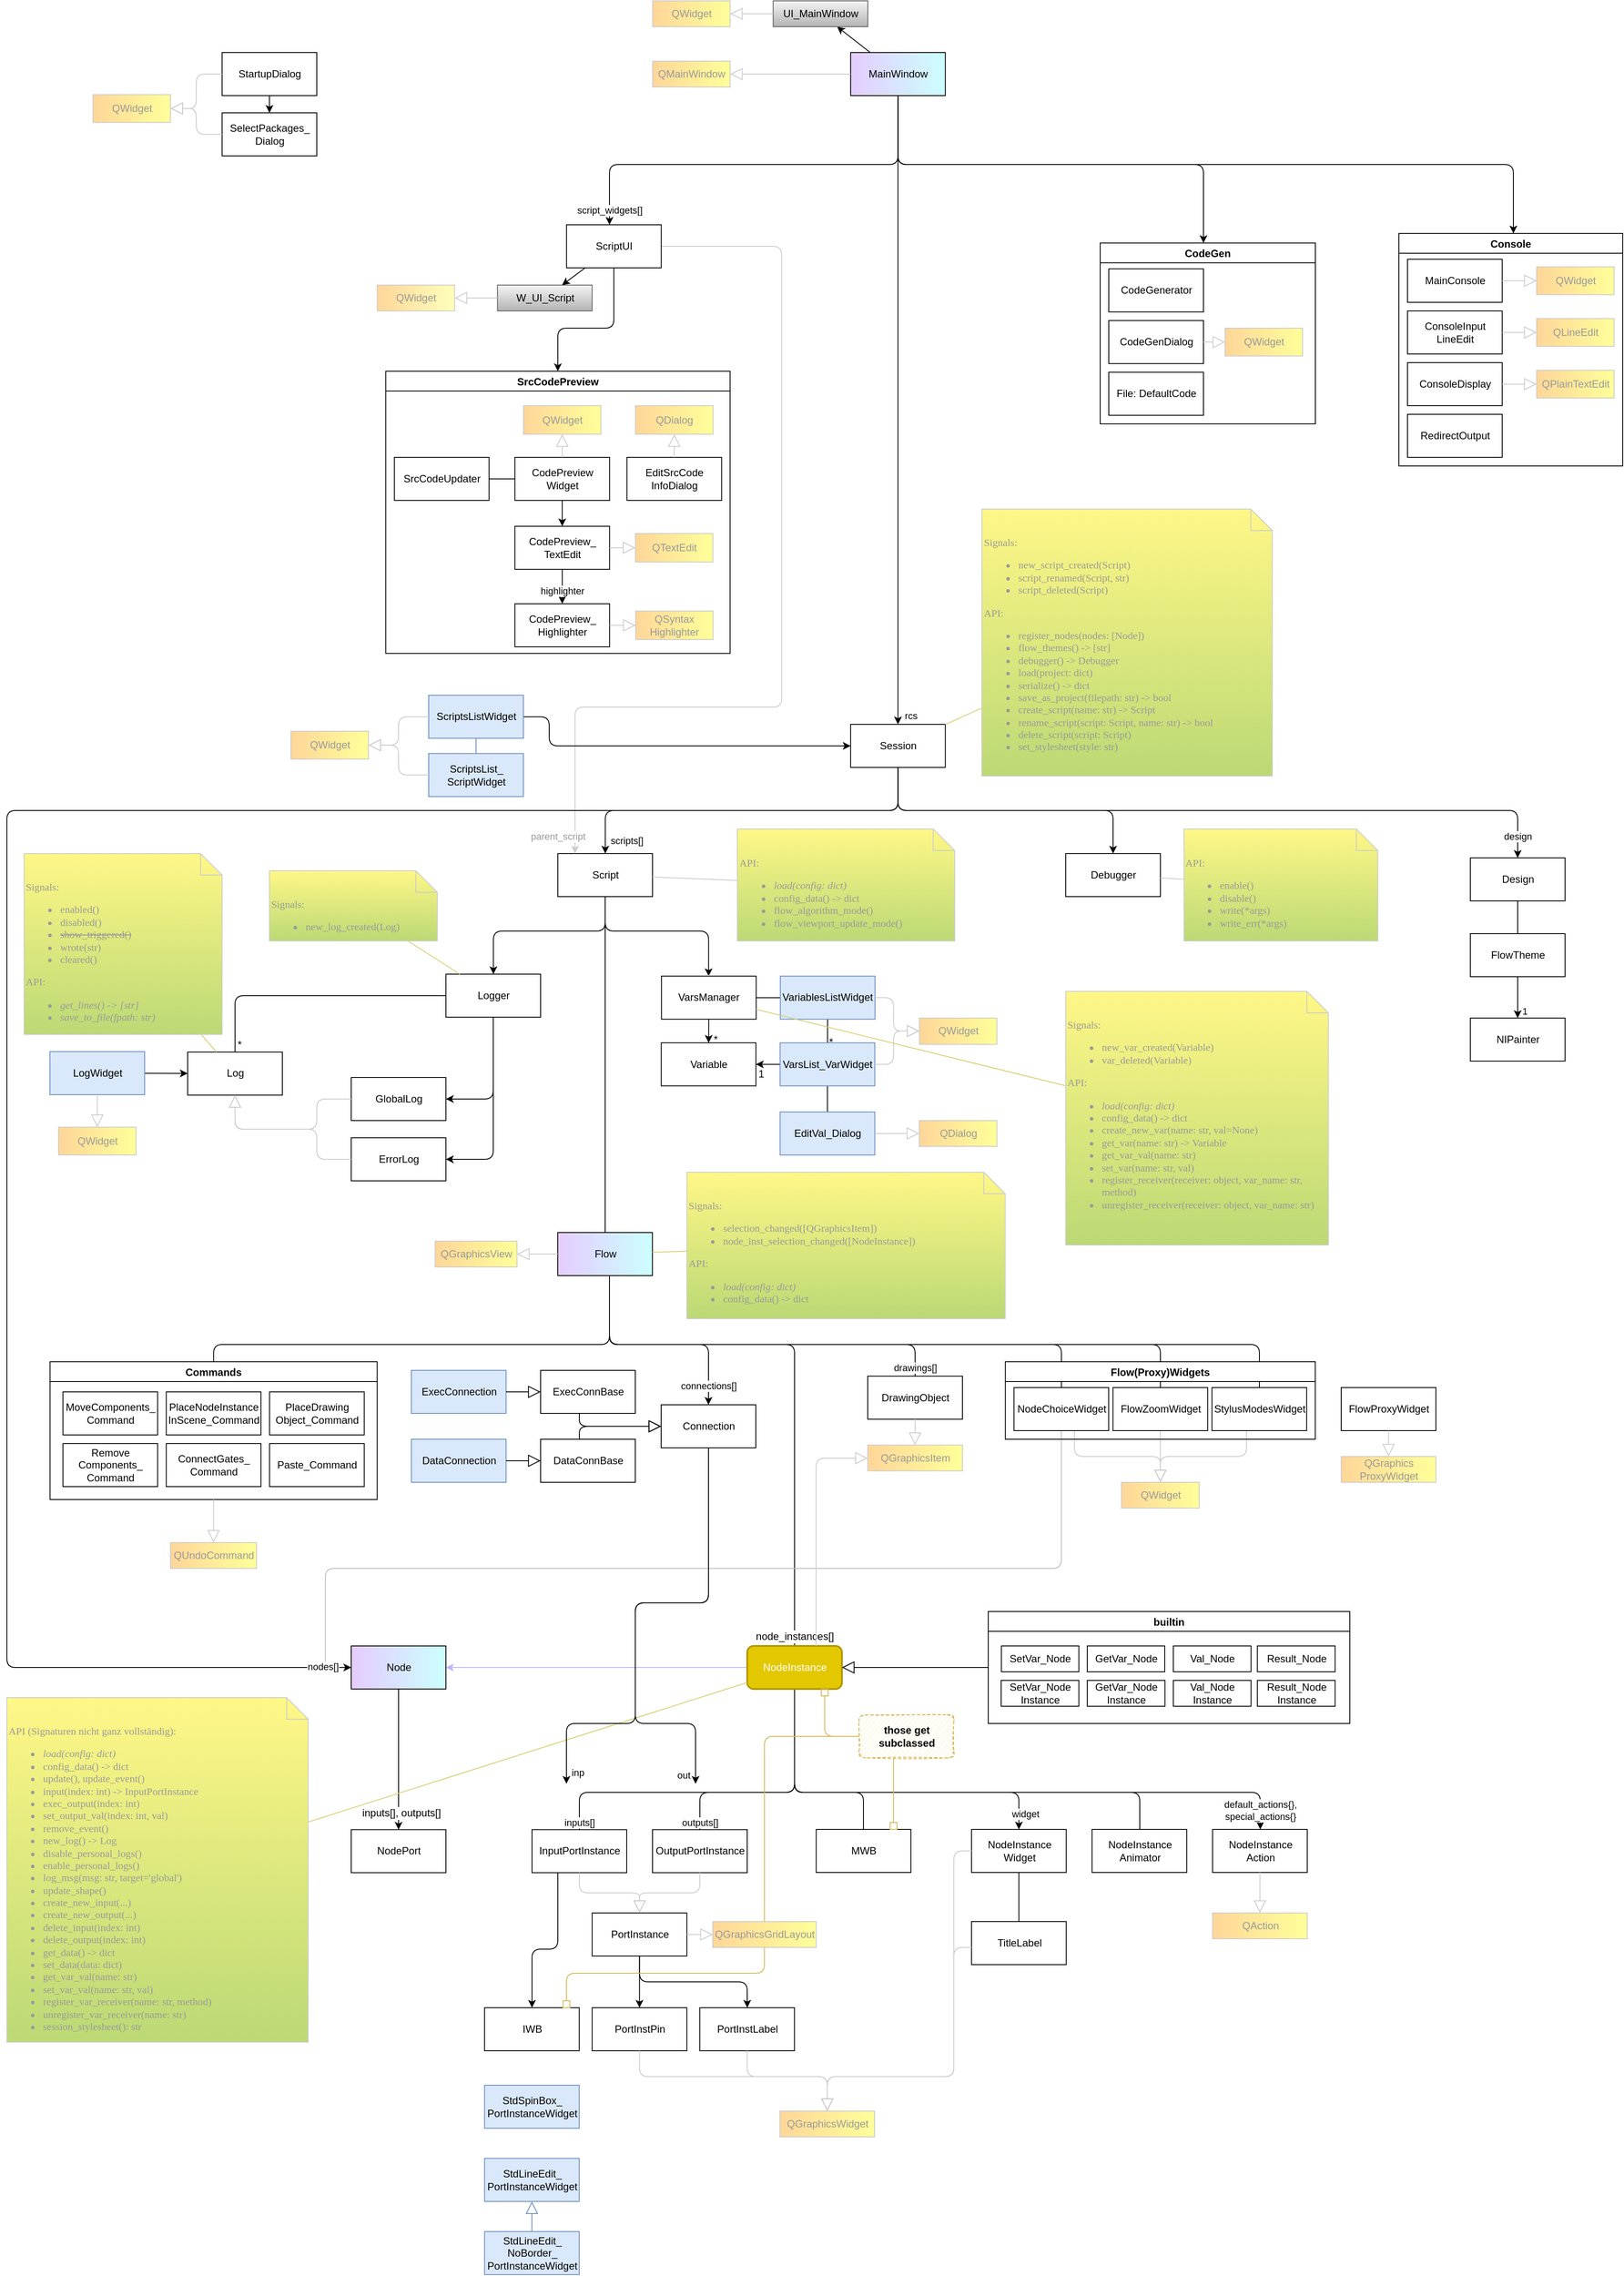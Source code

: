 <mxfile version="14.0.1" type="device"><diagram name="Page-1" id="c4acf3e9-155e-7222-9cf6-157b1a14988f"><mxGraphModel dx="1730" dy="967" grid="1" gridSize="10" guides="1" tooltips="1" connect="1" arrows="1" fold="1" page="1" pageScale="1" pageWidth="2100" pageHeight="2700" background="#ffffff" math="0" shadow="0"><root><mxCell id="0"/><mxCell id="1" parent="0"/><mxCell id="IMvAwdHLxO233VnszspC-24" style="rounded=1;orthogonalLoop=1;jettySize=auto;html=1;startArrow=none;startFill=0;endArrow=classic;endFill=1;fontColor=#999999;edgeStyle=orthogonalEdgeStyle;" parent="1" source="_iWwA70xYD8HZTZO8g6B-1" target="IMvAwdHLxO233VnszspC-17" edge="1"><mxGeometry relative="1" as="geometry"><Array as="points"><mxPoint x="1135" y="210"/><mxPoint x="800" y="210"/></Array></mxGeometry></mxCell><mxCell id="IMvAwdHLxO233VnszspC-30" value="&lt;font color=&quot;#000000&quot;&gt;script_widgets[]&lt;/font&gt;" style="edgeLabel;html=1;align=center;verticalAlign=middle;resizable=0;points=[];fontColor=#999999;" parent="IMvAwdHLxO233VnszspC-24" vertex="1" connectable="0"><mxGeometry x="0.966" relative="1" as="geometry"><mxPoint y="-9.19" as="offset"/></mxGeometry></mxCell><mxCell id="IMvAwdHLxO233VnszspC-26" style="edgeStyle=orthogonalEdgeStyle;rounded=1;orthogonalLoop=1;jettySize=auto;html=1;startArrow=none;startFill=0;endArrow=classic;endFill=1;strokeColor=#000000;fontColor=#999999;" parent="1" source="_iWwA70xYD8HZTZO8g6B-1" target="7fYsBbALrGtUTbzRrhId-116" edge="1"><mxGeometry relative="1" as="geometry"><Array as="points"><mxPoint x="1135" y="210"/><mxPoint x="1490" y="210"/></Array></mxGeometry></mxCell><mxCell id="IMvAwdHLxO233VnszspC-27" style="edgeStyle=orthogonalEdgeStyle;rounded=1;orthogonalLoop=1;jettySize=auto;html=1;startArrow=none;startFill=0;endArrow=classic;endFill=1;strokeColor=#000000;fontColor=#999999;" parent="1" source="_iWwA70xYD8HZTZO8g6B-1" target="7fYsBbALrGtUTbzRrhId-104" edge="1"><mxGeometry relative="1" as="geometry"><mxPoint x="1390" y="320" as="targetPoint"/><Array as="points"><mxPoint x="1135" y="210"/><mxPoint x="1850" y="210"/></Array></mxGeometry></mxCell><mxCell id="IMvAwdHLxO233VnszspC-29" style="edgeStyle=orthogonalEdgeStyle;rounded=1;orthogonalLoop=1;jettySize=auto;html=1;entryX=0.5;entryY=0;entryDx=0;entryDy=0;startArrow=none;startFill=0;endArrow=classic;endFill=1;strokeColor=#000000;fontColor=#999999;" parent="1" source="_iWwA70xYD8HZTZO8g6B-1" target="HVhUNoSiNjTGZJEwcS5k-45" edge="1"><mxGeometry relative="1" as="geometry"/></mxCell><mxCell id="IMvAwdHLxO233VnszspC-33" value="&lt;font color=&quot;#000000&quot;&gt;rcs&lt;/font&gt;" style="edgeLabel;html=1;align=center;verticalAlign=middle;resizable=0;points=[];fontColor=#999999;" parent="IMvAwdHLxO233VnszspC-29" vertex="1" connectable="0"><mxGeometry x="0.956" y="-1" relative="1" as="geometry"><mxPoint x="15.87" y="6" as="offset"/></mxGeometry></mxCell><mxCell id="_iWwA70xYD8HZTZO8g6B-1" value="MainWindow" style="html=1;gradientColor=#E5CCFF;gradientDirection=west;fillColor=#CCFFFF;" parent="1" vertex="1"><mxGeometry x="1080.13" y="80" width="110" height="50" as="geometry"/></mxCell><mxCell id="_iWwA70xYD8HZTZO8g6B-2" value="QMainWindow" style="html=1;gradientColor=#FFFF99;gradientDirection=east;strokeColor=#CCCCCC;fontColor=#999999;fillColor=#FFD699;" parent="1" vertex="1"><mxGeometry x="850.13" y="90" width="90" height="30" as="geometry"/></mxCell><mxCell id="_iWwA70xYD8HZTZO8g6B-3" value="" style="endArrow=block;endFill=0;endSize=12;html=1;strokeColor=#CCCCCC;" parent="1" source="_iWwA70xYD8HZTZO8g6B-1" target="_iWwA70xYD8HZTZO8g6B-2" edge="1"><mxGeometry width="160" relative="1" as="geometry"><mxPoint x="950.13" y="30" as="sourcePoint"/><mxPoint x="1240.13" y="300" as="targetPoint"/></mxGeometry></mxCell><mxCell id="W39YsJGeSaSrKXjF8FEj-1" style="rounded=0;orthogonalLoop=1;jettySize=auto;html=1;endArrow=none;endFill=0;edgeStyle=orthogonalEdgeStyle;" parent="1" source="_iWwA70xYD8HZTZO8g6B-6" target="_iWwA70xYD8HZTZO8g6B-47" edge="1"><mxGeometry relative="1" as="geometry"><Array as="points"><mxPoint x="795.13" y="1330"/><mxPoint x="795.13" y="1330"/></Array></mxGeometry></mxCell><mxCell id="0ijPACxxjSBui00QVv5o-35" style="edgeStyle=orthogonalEdgeStyle;rounded=1;orthogonalLoop=1;jettySize=auto;html=1;endArrow=classic;endFill=1;fontColor=#B0B0B0;" parent="1" source="_iWwA70xYD8HZTZO8g6B-6" target="0ijPACxxjSBui00QVv5o-1" edge="1"><mxGeometry relative="1" as="geometry"><Array as="points"><mxPoint x="795.13" y="1100"/><mxPoint x="665.13" y="1100"/></Array></mxGeometry></mxCell><mxCell id="WQLQ20WU0YH6Nuvqtiwx-2" style="rounded=1;orthogonalLoop=1;jettySize=auto;html=1;edgeStyle=orthogonalEdgeStyle;" parent="1" source="_iWwA70xYD8HZTZO8g6B-6" target="WQLQ20WU0YH6Nuvqtiwx-1" edge="1"><mxGeometry relative="1" as="geometry"><Array as="points"><mxPoint x="795.13" y="1100"/><mxPoint x="915.13" y="1100"/></Array></mxGeometry></mxCell><mxCell id="WQLQ20WU0YH6Nuvqtiwx-5" value="1" style="text;html=1;align=center;verticalAlign=middle;resizable=0;points=[];labelBackgroundColor=#ffffff;" parent="WQLQ20WU0YH6Nuvqtiwx-2" vertex="1" connectable="0"><mxGeometry x="0.945" relative="1" as="geometry"><mxPoint x="-0.48" y="11.79" as="offset"/></mxGeometry></mxCell><mxCell id="_iWwA70xYD8HZTZO8g6B-6" value="&lt;div&gt;Script&lt;/div&gt;" style="html=1;" parent="1" vertex="1"><mxGeometry x="740" y="1010" width="110" height="50" as="geometry"/></mxCell><mxCell id="_iWwA70xYD8HZTZO8g6B-64" style="edgeStyle=orthogonalEdgeStyle;rounded=1;orthogonalLoop=1;jettySize=auto;html=1;startArrow=none;startFill=0;endArrow=none;endFill=0;" parent="1" source="_iWwA70xYD8HZTZO8g6B-47" target="_iWwA70xYD8HZTZO8g6B-51" edge="1"><mxGeometry relative="1" as="geometry"><Array as="points"><mxPoint x="800" y="1580"/><mxPoint x="1015" y="1580"/></Array></mxGeometry></mxCell><mxCell id="_iWwA70xYD8HZTZO8g6B-128" value="node_instances[]" style="text;html=1;align=center;verticalAlign=middle;resizable=0;points=[];labelBackgroundColor=#ffffff;" parent="_iWwA70xYD8HZTZO8g6B-64" vertex="1" connectable="0"><mxGeometry x="0.92" y="3" relative="1" as="geometry"><mxPoint x="-3" y="15" as="offset"/></mxGeometry></mxCell><mxCell id="HVhUNoSiNjTGZJEwcS5k-42" style="rounded=1;orthogonalLoop=1;jettySize=auto;html=1;endArrow=none;endFill=0;fontFamily=Helvetica;edgeStyle=orthogonalEdgeStyle;" parent="1" source="_iWwA70xYD8HZTZO8g6B-47" target="f1ZqAAwaI6Tl92mh3Nrw-44" edge="1"><mxGeometry relative="1" as="geometry"><Array as="points"><mxPoint x="800" y="1580"/><mxPoint x="1325" y="1580"/></Array></mxGeometry></mxCell><mxCell id="7fYsBbALrGtUTbzRrhId-41" style="edgeStyle=orthogonalEdgeStyle;rounded=1;orthogonalLoop=1;jettySize=auto;html=1;endArrow=none;endFill=0;" parent="1" source="_iWwA70xYD8HZTZO8g6B-47" target="7fYsBbALrGtUTbzRrhId-40" edge="1"><mxGeometry relative="1" as="geometry"><Array as="points"><mxPoint x="800" y="1580"/><mxPoint x="1440" y="1580"/></Array></mxGeometry></mxCell><mxCell id="7fYsBbALrGtUTbzRrhId-49" style="edgeStyle=orthogonalEdgeStyle;rounded=1;orthogonalLoop=1;jettySize=auto;html=1;endArrow=none;endFill=0;" parent="1" source="_iWwA70xYD8HZTZO8g6B-47" target="7fYsBbALrGtUTbzRrhId-48" edge="1"><mxGeometry relative="1" as="geometry"><Array as="points"><mxPoint x="800" y="1580"/><mxPoint x="1555" y="1580"/></Array></mxGeometry></mxCell><mxCell id="7fYsBbALrGtUTbzRrhId-64" style="edgeStyle=orthogonalEdgeStyle;rounded=1;orthogonalLoop=1;jettySize=auto;html=1;entryX=0.5;entryY=0;entryDx=0;entryDy=0;endArrow=none;endFill=0;" parent="1" source="_iWwA70xYD8HZTZO8g6B-47" target="7fYsBbALrGtUTbzRrhId-61" edge="1"><mxGeometry relative="1" as="geometry"><Array as="points"><mxPoint x="800" y="1580"/><mxPoint x="340" y="1580"/></Array></mxGeometry></mxCell><mxCell id="7fYsBbALrGtUTbzRrhId-74" style="edgeStyle=orthogonalEdgeStyle;rounded=1;orthogonalLoop=1;jettySize=auto;html=1;endArrow=none;endFill=0;" parent="1" source="_iWwA70xYD8HZTZO8g6B-47" target="7fYsBbALrGtUTbzRrhId-71" edge="1"><mxGeometry relative="1" as="geometry"><Array as="points"><mxPoint x="800" y="1580"/><mxPoint x="1155" y="1580"/></Array></mxGeometry></mxCell><mxCell id="7fYsBbALrGtUTbzRrhId-75" value="drawings[]" style="edgeLabel;html=1;align=center;verticalAlign=middle;resizable=0;points=[];" parent="7fYsBbALrGtUTbzRrhId-74" vertex="1" connectable="0"><mxGeometry x="0.954" y="1" relative="1" as="geometry"><mxPoint x="-1" y="0.56" as="offset"/></mxGeometry></mxCell><mxCell id="IMvAwdHLxO233VnszspC-84" style="edgeStyle=orthogonalEdgeStyle;rounded=1;orthogonalLoop=1;jettySize=auto;html=1;startArrow=none;startFill=0;endArrow=classic;endFill=1;endSize=6;strokeColor=#000000;fontFamily=Helvetica;fontColor=#000000;" parent="1" source="_iWwA70xYD8HZTZO8g6B-47" target="IMvAwdHLxO233VnszspC-79" edge="1"><mxGeometry relative="1" as="geometry"><Array as="points"><mxPoint x="800" y="1580"/><mxPoint x="915" y="1580"/></Array></mxGeometry></mxCell><mxCell id="IMvAwdHLxO233VnszspC-85" value="connections[]" style="edgeLabel;html=1;align=center;verticalAlign=middle;resizable=0;points=[];fontFamily=Helvetica;fontColor=#000000;" parent="IMvAwdHLxO233VnszspC-84" vertex="1" connectable="0"><mxGeometry x="0.942" relative="1" as="geometry"><mxPoint x="-0.13" y="-15" as="offset"/></mxGeometry></mxCell><mxCell id="_iWwA70xYD8HZTZO8g6B-47" value="Flow" style="html=1;gradientColor=#E5CCFF;gradientDirection=west;fillColor=#CCFFFF;" parent="1" vertex="1"><mxGeometry x="739.87" y="1450" width="110" height="50" as="geometry"/></mxCell><mxCell id="_iWwA70xYD8HZTZO8g6B-60" style="edgeStyle=none;rounded=0;orthogonalLoop=1;jettySize=auto;html=1;startArrow=none;startFill=0;endArrow=classic;endFill=1;" parent="1" source="_iWwA70xYD8HZTZO8g6B-50" target="_iWwA70xYD8HZTZO8g6B-52" edge="1"><mxGeometry relative="1" as="geometry"/></mxCell><mxCell id="_iWwA70xYD8HZTZO8g6B-79" value="inputs[], outputs[]" style="text;html=1;align=center;verticalAlign=middle;resizable=0;points=[];labelBackgroundColor=#ffffff;" parent="_iWwA70xYD8HZTZO8g6B-60" vertex="1" connectable="0"><mxGeometry x="0.939" y="1" relative="1" as="geometry"><mxPoint x="2" y="-15" as="offset"/></mxGeometry></mxCell><mxCell id="_iWwA70xYD8HZTZO8g6B-61" style="edgeStyle=none;rounded=0;orthogonalLoop=1;jettySize=auto;html=1;startArrow=classic;startFill=1;endArrow=none;endFill=0;strokeColor=#BCB5FF;" parent="1" source="_iWwA70xYD8HZTZO8g6B-50" target="_iWwA70xYD8HZTZO8g6B-51" edge="1"><mxGeometry relative="1" as="geometry"><Array as="points"><mxPoint x="710" y="1955"/></Array></mxGeometry></mxCell><mxCell id="_iWwA70xYD8HZTZO8g6B-50" value="Node" style="html=1;gradientColor=#E5CCFF;gradientDirection=west;fillColor=#CCFFFF;" parent="1" vertex="1"><mxGeometry x="500" y="1930" width="110" height="50" as="geometry"/></mxCell><mxCell id="jFqLS4lbHfa3CIV25p8P-2" style="rounded=1;orthogonalLoop=1;jettySize=auto;html=1;endArrow=none;endFill=0;edgeStyle=orthogonalEdgeStyle;" parent="1" source="_iWwA70xYD8HZTZO8g6B-51" target="HVhUNoSiNjTGZJEwcS5k-1" edge="1"><mxGeometry relative="1" as="geometry"><Array as="points"><mxPoint x="1015" y="2100"/><mxPoint x="1095" y="2100"/></Array><mxPoint x="1195" y="2143.26" as="targetPoint"/></mxGeometry></mxCell><mxCell id="HVhUNoSiNjTGZJEwcS5k-24" style="edgeStyle=orthogonalEdgeStyle;rounded=1;orthogonalLoop=1;jettySize=auto;html=1;endArrow=none;endFill=0;" parent="1" source="_iWwA70xYD8HZTZO8g6B-51" target="HVhUNoSiNjTGZJEwcS5k-6" edge="1"><mxGeometry relative="1" as="geometry"><Array as="points"><mxPoint x="1015" y="2100"/><mxPoint x="905" y="2100"/></Array></mxGeometry></mxCell><mxCell id="HVhUNoSiNjTGZJEwcS5k-25" style="edgeStyle=orthogonalEdgeStyle;rounded=1;orthogonalLoop=1;jettySize=auto;html=1;endArrow=none;endFill=0;" parent="1" source="_iWwA70xYD8HZTZO8g6B-51" target="HVhUNoSiNjTGZJEwcS5k-5" edge="1"><mxGeometry relative="1" as="geometry"><Array as="points"><mxPoint x="1015" y="2100"/><mxPoint x="765" y="2100"/></Array></mxGeometry></mxCell><mxCell id="7fYsBbALrGtUTbzRrhId-12" style="edgeStyle=orthogonalEdgeStyle;rounded=1;orthogonalLoop=1;jettySize=auto;html=1;endArrow=none;endFill=0;" parent="1" source="IMvAwdHLxO233VnszspC-71" target="7fYsBbALrGtUTbzRrhId-5" edge="1"><mxGeometry relative="1" as="geometry"><Array as="points"><mxPoint x="1275.58" y="2220"/><mxPoint x="1275.58" y="2220"/></Array></mxGeometry></mxCell><mxCell id="7fYsBbALrGtUTbzRrhId-21" style="edgeStyle=orthogonalEdgeStyle;rounded=1;orthogonalLoop=1;jettySize=auto;html=1;endArrow=none;endFill=0;" parent="1" source="_iWwA70xYD8HZTZO8g6B-51" target="7fYsBbALrGtUTbzRrhId-20" edge="1"><mxGeometry relative="1" as="geometry"><Array as="points"><mxPoint x="1015" y="2100"/><mxPoint x="1416" y="2100"/></Array></mxGeometry></mxCell><mxCell id="IMvAwdHLxO233VnszspC-72" style="edgeStyle=orthogonalEdgeStyle;rounded=1;orthogonalLoop=1;jettySize=auto;html=1;startArrow=none;startFill=0;endArrow=classic;endFill=1;endSize=6;strokeColor=#000000;fontFamily=Helvetica;fontColor=#000000;" parent="1" source="_iWwA70xYD8HZTZO8g6B-51" target="IMvAwdHLxO233VnszspC-71" edge="1"><mxGeometry relative="1" as="geometry"><Array as="points"><mxPoint x="1015" y="2100"/></Array></mxGeometry></mxCell><mxCell id="IMvAwdHLxO233VnszspC-73" value="widget" style="edgeLabel;html=1;align=center;verticalAlign=middle;resizable=0;points=[];fontFamily=Helvetica;fontColor=#000000;" parent="IMvAwdHLxO233VnszspC-72" vertex="1" connectable="0"><mxGeometry x="0.727" relative="1" as="geometry"><mxPoint x="22.12" y="25.05" as="offset"/></mxGeometry></mxCell><mxCell id="IMvAwdHLxO233VnszspC-77" style="edgeStyle=orthogonalEdgeStyle;rounded=1;orthogonalLoop=1;jettySize=auto;html=1;startArrow=none;startFill=0;endArrow=classic;endFill=1;endSize=6;strokeColor=#000000;fontFamily=Helvetica;fontColor=#000000;" parent="1" source="_iWwA70xYD8HZTZO8g6B-51" target="7fYsBbALrGtUTbzRrhId-24" edge="1"><mxGeometry relative="1" as="geometry"><Array as="points"><mxPoint x="1015" y="2100"/><mxPoint x="1556" y="2100"/></Array></mxGeometry></mxCell><mxCell id="IMvAwdHLxO233VnszspC-78" value="default_actions{},&lt;br&gt;special_actions{}" style="edgeLabel;html=1;align=center;verticalAlign=middle;resizable=0;points=[];fontFamily=Helvetica;fontColor=#000000;" parent="IMvAwdHLxO233VnszspC-77" vertex="1" connectable="0"><mxGeometry x="0.979" y="-1" relative="1" as="geometry"><mxPoint x="1" y="-15.2" as="offset"/></mxGeometry></mxCell><mxCell id="_iWwA70xYD8HZTZO8g6B-51" value="NodeInstance" style="html=1;gradientDirection=west;fillColor=#e3c800;strokeColor=#B09500;rounded=1;shadow=0;fontStyle=0;fontFamily=Helvetica;strokeWidth=2;fontColor=#ffffff;" parent="1" vertex="1"><mxGeometry x="960" y="1930" width="110" height="50" as="geometry"/></mxCell><mxCell id="_iWwA70xYD8HZTZO8g6B-52" value="NodePort" style="html=1;" parent="1" vertex="1"><mxGeometry x="500" y="2143.26" width="110" height="50" as="geometry"/></mxCell><mxCell id="7fYsBbALrGtUTbzRrhId-1" style="edgeStyle=orthogonalEdgeStyle;rounded=1;orthogonalLoop=1;jettySize=auto;html=1;" parent="1" source="_iWwA70xYD8HZTZO8g6B-53" target="_iWwA70xYD8HZTZO8g6B-66" edge="1"><mxGeometry relative="1" as="geometry"/></mxCell><mxCell id="7fYsBbALrGtUTbzRrhId-2" style="edgeStyle=orthogonalEdgeStyle;rounded=1;orthogonalLoop=1;jettySize=auto;html=1;" parent="1" source="_iWwA70xYD8HZTZO8g6B-53" target="_iWwA70xYD8HZTZO8g6B-67" edge="1"><mxGeometry relative="1" as="geometry"><Array as="points"><mxPoint x="835" y="2320"/><mxPoint x="960" y="2320"/></Array></mxGeometry></mxCell><mxCell id="_iWwA70xYD8HZTZO8g6B-53" value="&lt;div&gt;PortInstance&lt;/div&gt;" style="html=1;" parent="1" vertex="1"><mxGeometry x="779.87" y="2240" width="110" height="50" as="geometry"/></mxCell><mxCell id="_iWwA70xYD8HZTZO8g6B-66" value="PortInstPin" style="html=1;" parent="1" vertex="1"><mxGeometry x="779.87" y="2350" width="110" height="50" as="geometry"/></mxCell><mxCell id="_iWwA70xYD8HZTZO8g6B-67" value="PortInstLabel" style="html=1;" parent="1" vertex="1"><mxGeometry x="904.87" y="2350" width="110" height="50" as="geometry"/></mxCell><mxCell id="_iWwA70xYD8HZTZO8g6B-147" value="QGraphicsView" style="html=1;gradientColor=#FFFF99;gradientDirection=east;strokeColor=#CCCCCC;fontColor=#999999;fillColor=#FFD699;" parent="1" vertex="1"><mxGeometry x="597.44" y="1460" width="95.13" height="30" as="geometry"/></mxCell><mxCell id="_iWwA70xYD8HZTZO8g6B-148" value="" style="endArrow=block;endFill=0;endSize=12;html=1;strokeColor=#CCCCCC;" parent="1" source="_iWwA70xYD8HZTZO8g6B-47" target="_iWwA70xYD8HZTZO8g6B-147" edge="1"><mxGeometry width="160" relative="1" as="geometry"><mxPoint x="550" y="2040" as="sourcePoint"/><mxPoint x="880" y="1440" as="targetPoint"/></mxGeometry></mxCell><mxCell id="f1ZqAAwaI6Tl92mh3Nrw-35" style="edgeStyle=none;rounded=0;orthogonalLoop=1;jettySize=auto;html=1;endArrow=classic;endFill=1;" parent="1" source="_iWwA70xYD8HZTZO8g6B-1" target="f1ZqAAwaI6Tl92mh3Nrw-25" edge="1"><mxGeometry relative="1" as="geometry"><mxPoint x="1150" y="100" as="sourcePoint"/><mxPoint x="1180" y="10" as="targetPoint"/></mxGeometry></mxCell><mxCell id="f1ZqAAwaI6Tl92mh3Nrw-25" value="&lt;div&gt;UI_MainWindow&lt;/div&gt;" style="html=1;fillColor=#f5f5f5;strokeColor=#666666;gradientColor=#b3b3b3;" parent="1" vertex="1"><mxGeometry x="990.13" y="20" width="110" height="30" as="geometry"/></mxCell><mxCell id="f1ZqAAwaI6Tl92mh3Nrw-37" style="edgeStyle=orthogonalEdgeStyle;orthogonalLoop=1;jettySize=auto;html=1;endArrow=classic;endFill=1;strokeColor=#CCCCCC;rounded=1;" parent="1" source="IMvAwdHLxO233VnszspC-17" target="_iWwA70xYD8HZTZO8g6B-6" edge="1"><mxGeometry relative="1" as="geometry"><Array as="points"><mxPoint x="1000" y="305"/><mxPoint x="1000" y="840"/><mxPoint x="760" y="840"/></Array></mxGeometry></mxCell><mxCell id="IMvAwdHLxO233VnszspC-31" value="parent_script" style="edgeLabel;html=1;align=center;verticalAlign=middle;resizable=0;points=[];fontColor=#999999;" parent="f1ZqAAwaI6Tl92mh3Nrw-37" vertex="1" connectable="0"><mxGeometry x="0.945" relative="1" as="geometry"><mxPoint x="-20.06" y="9.58" as="offset"/></mxGeometry></mxCell><mxCell id="f1ZqAAwaI6Tl92mh3Nrw-36" value="W_UI_Script" style="html=1;fillColor=#f5f5f5;strokeColor=#666666;gradientColor=#b3b3b3;" parent="1" vertex="1"><mxGeometry x="669.87" y="350" width="110" height="30" as="geometry"/></mxCell><mxCell id="f1ZqAAwaI6Tl92mh3Nrw-40" value="&lt;div&gt;QWidget&lt;/div&gt;" style="html=1;gradientColor=#FFFF99;gradientDirection=east;strokeColor=#CCCCCC;fontColor=#999999;fillColor=#FFD699;" parent="1" vertex="1"><mxGeometry x="850.13" y="20" width="90" height="30" as="geometry"/></mxCell><mxCell id="f1ZqAAwaI6Tl92mh3Nrw-41" value="" style="endArrow=block;endFill=0;endSize=12;html=1;strokeColor=#CCCCCC;" parent="1" source="f1ZqAAwaI6Tl92mh3Nrw-25" target="f1ZqAAwaI6Tl92mh3Nrw-40" edge="1"><mxGeometry width="160" relative="1" as="geometry"><mxPoint x="880.13" y="110" as="sourcePoint"/><mxPoint x="910.13" y="850" as="targetPoint"/></mxGeometry></mxCell><mxCell id="-UICEoWk6_SqAOiJaB82-22" style="edgeStyle=orthogonalEdgeStyle;rounded=1;orthogonalLoop=1;jettySize=auto;html=1;endArrow=classic;endFill=1;strokeColor=#BDBDBD;" parent="1" source="f1ZqAAwaI6Tl92mh3Nrw-44" edge="1"><mxGeometry relative="1" as="geometry"><mxPoint x="470" y="1960" as="targetPoint"/><Array as="points"><mxPoint x="1325" y="1840"/><mxPoint x="470" y="1840"/></Array></mxGeometry></mxCell><mxCell id="i0qhFY4HcF0hQk4mv9DB-1" value="FlowProxyWidget" style="html=1;" parent="1" vertex="1"><mxGeometry x="1650" y="1630" width="110" height="50" as="geometry"/></mxCell><mxCell id="0ijPACxxjSBui00QVv5o-5" style="edgeStyle=orthogonalEdgeStyle;rounded=1;orthogonalLoop=1;jettySize=auto;html=1;endArrow=none;endFill=0;" parent="1" source="0ijPACxxjSBui00QVv5o-1" target="0ijPACxxjSBui00QVv5o-3" edge="1"><mxGeometry relative="1" as="geometry"><mxPoint x="370" y="1265.45" as="sourcePoint"/></mxGeometry></mxCell><mxCell id="0ijPACxxjSBui00QVv5o-6" value="*" style="text;html=1;align=center;verticalAlign=middle;resizable=0;points=[];labelBackgroundColor=#ffffff;" parent="0ijPACxxjSBui00QVv5o-5" vertex="1" connectable="0"><mxGeometry x="0.763" y="-3" relative="1" as="geometry"><mxPoint x="8" y="27.84" as="offset"/></mxGeometry></mxCell><mxCell id="h3d1LvFkzINy-XyvGwT2-2" style="edgeStyle=orthogonalEdgeStyle;rounded=1;orthogonalLoop=1;jettySize=auto;html=1;" edge="1" parent="1" source="0ijPACxxjSBui00QVv5o-1" target="0ijPACxxjSBui00QVv5o-9"><mxGeometry relative="1" as="geometry"><mxPoint x="665" y="1295" as="targetPoint"/><Array as="points"><mxPoint x="665" y="1295"/></Array></mxGeometry></mxCell><mxCell id="h3d1LvFkzINy-XyvGwT2-3" style="edgeStyle=orthogonalEdgeStyle;rounded=1;orthogonalLoop=1;jettySize=auto;html=1;" edge="1" parent="1" source="0ijPACxxjSBui00QVv5o-1" target="0ijPACxxjSBui00QVv5o-10"><mxGeometry relative="1" as="geometry"><Array as="points"><mxPoint x="665" y="1365"/></Array></mxGeometry></mxCell><mxCell id="0ijPACxxjSBui00QVv5o-1" value="Logger" style="html=1;" parent="1" vertex="1"><mxGeometry x="610" y="1150" width="110" height="50" as="geometry"/></mxCell><mxCell id="0ijPACxxjSBui00QVv5o-3" value="Log" style="html=1;" parent="1" vertex="1"><mxGeometry x="310" y="1240.45" width="110" height="50" as="geometry"/></mxCell><mxCell id="0ijPACxxjSBui00QVv5o-9" value="GlobalLog" style="html=1;" parent="1" vertex="1"><mxGeometry x="500" y="1270" width="110" height="50" as="geometry"/></mxCell><mxCell id="0ijPACxxjSBui00QVv5o-10" value="ErrorLog" style="html=1;" parent="1" vertex="1"><mxGeometry x="500" y="1340" width="110" height="50" as="geometry"/></mxCell><mxCell id="0ijPACxxjSBui00QVv5o-12" value="" style="endArrow=block;endFill=0;endSize=12;html=1;strokeColor=#CCCCCC;edgeStyle=orthogonalEdgeStyle;" parent="1" source="0ijPACxxjSBui00QVv5o-9" target="0ijPACxxjSBui00QVv5o-3" edge="1"><mxGeometry width="160" relative="1" as="geometry"><mxPoint x="540" y="1310" as="sourcePoint"/><mxPoint x="430" y="1294.45" as="targetPoint"/><Array as="points"><mxPoint x="460" y="1295"/><mxPoint x="460" y="1330"/><mxPoint x="365" y="1330"/></Array></mxGeometry></mxCell><mxCell id="0ijPACxxjSBui00QVv5o-13" value="" style="endArrow=block;endFill=0;endSize=12;html=1;strokeColor=#CCCCCC;edgeStyle=orthogonalEdgeStyle;" parent="1" source="0ijPACxxjSBui00QVv5o-10" target="0ijPACxxjSBui00QVv5o-3" edge="1"><mxGeometry width="160" relative="1" as="geometry"><mxPoint x="520" y="1310" as="sourcePoint"/><mxPoint x="440" y="1304.45" as="targetPoint"/><Array as="points"><mxPoint x="460" y="1365"/><mxPoint x="460" y="1330"/><mxPoint x="365" y="1330"/></Array></mxGeometry></mxCell><mxCell id="WQLQ20WU0YH6Nuvqtiwx-6" style="edgeStyle=none;rounded=0;orthogonalLoop=1;jettySize=auto;html=1;" parent="1" source="WQLQ20WU0YH6Nuvqtiwx-1" target="WQLQ20WU0YH6Nuvqtiwx-3" edge="1"><mxGeometry relative="1" as="geometry"/></mxCell><mxCell id="WQLQ20WU0YH6Nuvqtiwx-7" value="*" style="text;html=1;align=center;verticalAlign=middle;resizable=0;points=[];labelBackgroundColor=#ffffff;" parent="WQLQ20WU0YH6Nuvqtiwx-6" vertex="1" connectable="0"><mxGeometry x="0.7" y="1" relative="1" as="geometry"><mxPoint x="6.26" as="offset"/></mxGeometry></mxCell><mxCell id="WQLQ20WU0YH6Nuvqtiwx-8" style="edgeStyle=none;rounded=0;orthogonalLoop=1;jettySize=auto;html=1;endArrow=none;endFill=0;" parent="1" source="WQLQ20WU0YH6Nuvqtiwx-1" target="WQLQ20WU0YH6Nuvqtiwx-4" edge="1"><mxGeometry relative="1" as="geometry"/></mxCell><mxCell id="WQLQ20WU0YH6Nuvqtiwx-1" value="&lt;div&gt;VarsManager&lt;/div&gt;" style="html=1;" parent="1" vertex="1"><mxGeometry x="860.39" y="1152.33" width="110" height="50" as="geometry"/></mxCell><mxCell id="WQLQ20WU0YH6Nuvqtiwx-3" value="&lt;div&gt;Variable&lt;/div&gt;" style="html=1;" parent="1" vertex="1"><mxGeometry x="860.13" y="1229.73" width="110" height="50" as="geometry"/></mxCell><mxCell id="WQLQ20WU0YH6Nuvqtiwx-12" style="edgeStyle=none;rounded=0;orthogonalLoop=1;jettySize=auto;html=1;endArrow=none;endFill=0;" parent="1" source="WQLQ20WU0YH6Nuvqtiwx-4" target="WQLQ20WU0YH6Nuvqtiwx-11" edge="1"><mxGeometry relative="1" as="geometry"/></mxCell><mxCell id="WQLQ20WU0YH6Nuvqtiwx-13" value="*" style="text;html=1;align=center;verticalAlign=middle;resizable=0;points=[];labelBackgroundColor=#ffffff;" parent="WQLQ20WU0YH6Nuvqtiwx-12" vertex="1" connectable="0"><mxGeometry x="0.87" relative="1" as="geometry"><mxPoint x="3" y="1.29" as="offset"/></mxGeometry></mxCell><mxCell id="WQLQ20WU0YH6Nuvqtiwx-4" value="&lt;div&gt;VariablesListWidget&lt;br&gt;&lt;/div&gt;" style="html=1;fillColor=#dae8fc;strokeColor=#6c8ebf;" parent="1" vertex="1"><mxGeometry x="998.46" y="1152.33" width="110" height="50" as="geometry"/></mxCell><mxCell id="WQLQ20WU0YH6Nuvqtiwx-14" style="edgeStyle=none;rounded=0;orthogonalLoop=1;jettySize=auto;html=1;endArrow=classic;endFill=1;" parent="1" source="WQLQ20WU0YH6Nuvqtiwx-11" target="WQLQ20WU0YH6Nuvqtiwx-3" edge="1"><mxGeometry relative="1" as="geometry"/></mxCell><mxCell id="WQLQ20WU0YH6Nuvqtiwx-15" value="1" style="text;html=1;align=center;verticalAlign=middle;resizable=0;points=[];labelBackgroundColor=#ffffff;" parent="WQLQ20WU0YH6Nuvqtiwx-14" vertex="1" connectable="0"><mxGeometry x="0.888" relative="1" as="geometry"><mxPoint x="4" y="11" as="offset"/></mxGeometry></mxCell><mxCell id="7fYsBbALrGtUTbzRrhId-68" style="edgeStyle=orthogonalEdgeStyle;rounded=0;orthogonalLoop=1;jettySize=auto;html=1;endArrow=none;endFill=0;" parent="1" source="WQLQ20WU0YH6Nuvqtiwx-11" target="7fYsBbALrGtUTbzRrhId-67" edge="1"><mxGeometry relative="1" as="geometry"/></mxCell><mxCell id="WQLQ20WU0YH6Nuvqtiwx-11" value="VarsList_VarWidget" style="html=1;fillColor=#dae8fc;strokeColor=#6c8ebf;" parent="1" vertex="1"><mxGeometry x="998.2" y="1229.73" width="110" height="50" as="geometry"/></mxCell><mxCell id="F09Zls8mhXagBo6PjTDz-2" value="NIPainter" style="html=1;" parent="1" vertex="1"><mxGeometry x="1800" y="1201" width="110" height="50" as="geometry"/></mxCell><mxCell id="F09Zls8mhXagBo6PjTDz-6" style="rounded=0;orthogonalLoop=1;jettySize=auto;html=1;endArrow=none;endFill=0;" parent="1" source="F09Zls8mhXagBo6PjTDz-3" target="F09Zls8mhXagBo6PjTDz-4" edge="1"><mxGeometry relative="1" as="geometry"/></mxCell><mxCell id="F09Zls8mhXagBo6PjTDz-7" value="*" style="edgeLabel;html=1;align=center;verticalAlign=middle;resizable=0;points=[];" parent="F09Zls8mhXagBo6PjTDz-6" vertex="1" connectable="0"><mxGeometry x="0.867" y="-1" relative="1" as="geometry"><mxPoint x="1" y="9" as="offset"/></mxGeometry></mxCell><mxCell id="F09Zls8mhXagBo6PjTDz-3" value="Design" style="html=1;" parent="1" vertex="1"><mxGeometry x="1800" y="1015" width="110" height="50" as="geometry"/></mxCell><mxCell id="F09Zls8mhXagBo6PjTDz-8" style="edgeStyle=none;rounded=0;orthogonalLoop=1;jettySize=auto;html=1;endArrow=classic;endFill=1;" parent="1" source="F09Zls8mhXagBo6PjTDz-4" target="F09Zls8mhXagBo6PjTDz-2" edge="1"><mxGeometry relative="1" as="geometry"/></mxCell><mxCell id="F09Zls8mhXagBo6PjTDz-9" value="1" style="edgeLabel;html=1;align=center;verticalAlign=middle;resizable=0;points=[];" parent="F09Zls8mhXagBo6PjTDz-8" vertex="1" connectable="0"><mxGeometry x="0.473" y="4" relative="1" as="geometry"><mxPoint x="3.74" y="4" as="offset"/></mxGeometry></mxCell><mxCell id="F09Zls8mhXagBo6PjTDz-4" value="FlowTheme" style="html=1;" parent="1" vertex="1"><mxGeometry x="1800" y="1103" width="110" height="50" as="geometry"/></mxCell><mxCell id="HVhUNoSiNjTGZJEwcS5k-1" value="MWB" style="html=1;" parent="1" vertex="1"><mxGeometry x="1040.13" y="2143" width="110" height="50" as="geometry"/></mxCell><mxCell id="7fYsBbALrGtUTbzRrhId-3" style="edgeStyle=orthogonalEdgeStyle;rounded=1;orthogonalLoop=1;jettySize=auto;html=1;" parent="1" source="HVhUNoSiNjTGZJEwcS5k-5" target="HVhUNoSiNjTGZJEwcS5k-2" edge="1"><mxGeometry relative="1" as="geometry"><Array as="points"><mxPoint x="740" y="2282"/><mxPoint x="710" y="2282"/></Array></mxGeometry></mxCell><mxCell id="HVhUNoSiNjTGZJEwcS5k-5" value="InputPortInstance" style="html=1;" parent="1" vertex="1"><mxGeometry x="710" y="2143.26" width="110" height="50" as="geometry"/></mxCell><mxCell id="HVhUNoSiNjTGZJEwcS5k-6" value="OutputPortInstance" style="html=1;" parent="1" vertex="1"><mxGeometry x="850" y="2143.26" width="110" height="50" as="geometry"/></mxCell><mxCell id="HVhUNoSiNjTGZJEwcS5k-7" value="" style="endArrow=block;endFill=0;endSize=12;html=1;strokeColor=#CCCCCC;edgeStyle=orthogonalEdgeStyle;" parent="1" source="HVhUNoSiNjTGZJEwcS5k-5" target="_iWwA70xYD8HZTZO8g6B-53" edge="1"><mxGeometry width="160" relative="1" as="geometry"><mxPoint x="1070" y="2094.94" as="sourcePoint"/><mxPoint x="765" y="2220" as="targetPoint"/></mxGeometry></mxCell><mxCell id="HVhUNoSiNjTGZJEwcS5k-8" value="" style="endArrow=block;endFill=0;endSize=12;html=1;strokeColor=#CCCCCC;edgeStyle=orthogonalEdgeStyle;" parent="1" source="HVhUNoSiNjTGZJEwcS5k-6" target="_iWwA70xYD8HZTZO8g6B-53" edge="1"><mxGeometry width="160" relative="1" as="geometry"><mxPoint x="960" y="2210" as="sourcePoint"/><mxPoint x="1230" y="2094.94" as="targetPoint"/></mxGeometry></mxCell><mxCell id="HVhUNoSiNjTGZJEwcS5k-9" value="&lt;div&gt;StdLineEdit_&lt;/div&gt;&lt;div&gt;PortInstanceWidget&lt;/div&gt;" style="html=1;rounded=0;shadow=0;glass=0;sketch=0;fillColor=#dae8fc;strokeColor=#6c8ebf;" parent="1" vertex="1"><mxGeometry x="654.87" y="2524.94" width="110" height="50" as="geometry"/></mxCell><mxCell id="HVhUNoSiNjTGZJEwcS5k-10" value="&lt;div&gt;StdLineEdit_&lt;/div&gt;&lt;div&gt;NoBorder_&lt;/div&gt;&lt;div&gt;PortInstanceWidget&lt;/div&gt;" style="html=1;rounded=0;shadow=0;glass=0;sketch=0;fillColor=#dae8fc;strokeColor=#6c8ebf;" parent="1" vertex="1"><mxGeometry x="654.87" y="2609.88" width="110" height="50" as="geometry"/></mxCell><mxCell id="HVhUNoSiNjTGZJEwcS5k-11" value="" style="endArrow=block;endFill=0;endSize=12;html=1;strokeColor=#6c8ebf;edgeStyle=orthogonalEdgeStyle;fillColor=#dae8fc;" parent="1" source="HVhUNoSiNjTGZJEwcS5k-10" target="HVhUNoSiNjTGZJEwcS5k-9" edge="1"><mxGeometry width="160" relative="1" as="geometry"><mxPoint x="1104.87" y="2389.88" as="sourcePoint"/><mxPoint x="1264.87" y="2389.88" as="targetPoint"/></mxGeometry></mxCell><mxCell id="HVhUNoSiNjTGZJEwcS5k-12" value="&lt;div&gt;StdSpinBox_&lt;/div&gt;&lt;div&gt;PortInstanceWidget&lt;/div&gt;" style="html=1;rounded=0;shadow=0;glass=0;sketch=0;fillColor=#dae8fc;strokeColor=#6c8ebf;" parent="1" vertex="1"><mxGeometry x="654.87" y="2440" width="110" height="50" as="geometry"/></mxCell><mxCell id="HVhUNoSiNjTGZJEwcS5k-2" value="IWB" style="html=1;" parent="1" vertex="1"><mxGeometry x="654.87" y="2350" width="110" height="50" as="geometry"/></mxCell><mxCell id="HVhUNoSiNjTGZJEwcS5k-23" value="inputs[]" style="edgeLabel;html=1;align=center;verticalAlign=middle;resizable=0;points=[];" parent="1" vertex="1" connectable="0"><mxGeometry x="764.996" y="2134.939" as="geometry"/></mxCell><mxCell id="HVhUNoSiNjTGZJEwcS5k-26" value="outputs[]" style="edgeLabel;html=1;align=center;verticalAlign=middle;resizable=0;points=[];" parent="1" vertex="1" connectable="0"><mxGeometry x="904.996" y="2134.939" as="geometry"/></mxCell><mxCell id="HVhUNoSiNjTGZJEwcS5k-39" value="" style="endArrow=block;endFill=0;endSize=12;html=1;fontFamily=Helvetica;edgeStyle=orthogonalEdgeStyle;exitX=0;exitY=0.5;exitDx=0;exitDy=0;" parent="1" source="7fYsBbALrGtUTbzRrhId-62" target="_iWwA70xYD8HZTZO8g6B-51" edge="1"><mxGeometry width="160" relative="1" as="geometry"><mxPoint x="1030" y="1960" as="sourcePoint"/><mxPoint x="1120" y="1890" as="targetPoint"/><Array as="points"/></mxGeometry></mxCell><mxCell id="HVhUNoSiNjTGZJEwcS5k-44" value="QWidget" style="html=1;gradientColor=#FFFF99;gradientDirection=east;strokeColor=#CCCCCC;fontColor=#999999;fillColor=#FFD699;" parent="1" vertex="1"><mxGeometry x="1160.07" y="1201" width="90" height="30.55" as="geometry"/></mxCell><mxCell id="HVhUNoSiNjTGZJEwcS5k-46" style="edgeStyle=orthogonalEdgeStyle;rounded=1;orthogonalLoop=1;jettySize=auto;html=1;endArrow=classic;endFill=1;strokeColor=#000000;fontFamily=Helvetica;" parent="1" source="HVhUNoSiNjTGZJEwcS5k-45" target="_iWwA70xYD8HZTZO8g6B-6" edge="1"><mxGeometry relative="1" as="geometry"><Array as="points"><mxPoint x="1135.13" y="960"/><mxPoint x="795.13" y="960"/></Array></mxGeometry></mxCell><mxCell id="IMvAwdHLxO233VnszspC-32" value="&lt;font color=&quot;#000000&quot;&gt;scripts[]&lt;/font&gt;" style="edgeLabel;html=1;align=center;verticalAlign=middle;resizable=0;points=[];fontColor=#999999;" parent="HVhUNoSiNjTGZJEwcS5k-46" vertex="1" connectable="0"><mxGeometry x="0.95" relative="1" as="geometry"><mxPoint x="24.88" y="-4" as="offset"/></mxGeometry></mxCell><mxCell id="HVhUNoSiNjTGZJEwcS5k-47" style="edgeStyle=orthogonalEdgeStyle;rounded=1;orthogonalLoop=1;jettySize=auto;html=1;endArrow=classic;endFill=1;strokeColor=#000000;fontFamily=Helvetica;" parent="1" source="HVhUNoSiNjTGZJEwcS5k-45" target="F09Zls8mhXagBo6PjTDz-3" edge="1"><mxGeometry relative="1" as="geometry"><Array as="points"><mxPoint x="1135" y="960"/><mxPoint x="1855" y="960"/></Array><mxPoint x="1425" y="1010" as="sourcePoint"/></mxGeometry></mxCell><mxCell id="IMvAwdHLxO233VnszspC-37" value="&lt;font color=&quot;#000000&quot;&gt;design&lt;/font&gt;" style="edgeLabel;html=1;align=center;verticalAlign=middle;resizable=0;points=[];fontColor=#999999;" parent="HVhUNoSiNjTGZJEwcS5k-47" vertex="1" connectable="0"><mxGeometry x="0.978" y="-2" relative="1" as="geometry"><mxPoint x="2" y="-16.14" as="offset"/></mxGeometry></mxCell><mxCell id="IMvAwdHLxO233VnszspC-38" style="edgeStyle=orthogonalEdgeStyle;rounded=1;orthogonalLoop=1;jettySize=auto;html=1;startArrow=none;startFill=0;endArrow=classic;endFill=1;fontColor=#999999;" parent="1" source="HVhUNoSiNjTGZJEwcS5k-45" target="7fYsBbALrGtUTbzRrhId-97" edge="1"><mxGeometry relative="1" as="geometry"><Array as="points"><mxPoint x="1135" y="960"/><mxPoint x="1385" y="960"/></Array></mxGeometry></mxCell><mxCell id="IMvAwdHLxO233VnszspC-63" style="edgeStyle=orthogonalEdgeStyle;rounded=1;orthogonalLoop=1;jettySize=auto;html=1;startArrow=none;startFill=0;endArrow=classic;endFill=1;fontColor=#999999;" parent="1" source="HVhUNoSiNjTGZJEwcS5k-45" target="_iWwA70xYD8HZTZO8g6B-50" edge="1"><mxGeometry relative="1" as="geometry"><Array as="points"><mxPoint x="1135" y="960"/><mxPoint x="100" y="960"/><mxPoint x="100" y="1955"/></Array></mxGeometry></mxCell><mxCell id="IMvAwdHLxO233VnszspC-64" value="&lt;font color=&quot;#000000&quot;&gt;nodes[]&lt;/font&gt;" style="edgeLabel;html=1;align=center;verticalAlign=middle;resizable=0;points=[];fontColor=#999999;" parent="IMvAwdHLxO233VnszspC-63" vertex="1" connectable="0"><mxGeometry x="0.989" y="1" relative="1" as="geometry"><mxPoint x="-20" as="offset"/></mxGeometry></mxCell><mxCell id="HVhUNoSiNjTGZJEwcS5k-45" value="Session" style="html=1;rounded=0;shadow=0;glass=0;sketch=0;strokeWidth=1;fontFamily=Helvetica;" parent="1" vertex="1"><mxGeometry x="1080.13" y="860" width="110" height="50" as="geometry"/></mxCell><mxCell id="7fYsBbALrGtUTbzRrhId-5" value="&lt;div&gt;TitleLabel&lt;/div&gt;" style="html=1;" parent="1" vertex="1"><mxGeometry x="1220.58" y="2250" width="110" height="50" as="geometry"/></mxCell><mxCell id="7fYsBbALrGtUTbzRrhId-6" value="QGraphicsWidget" style="html=1;gradientColor=#FFFF99;gradientDirection=east;strokeColor=#CCCCCC;fontColor=#999999;fillColor=#FFD699;" parent="1" vertex="1"><mxGeometry x="998" y="2470" width="110" height="30" as="geometry"/></mxCell><mxCell id="7fYsBbALrGtUTbzRrhId-7" value="" style="endArrow=block;endFill=0;endSize=12;html=1;strokeColor=#CCCCCC;edgeStyle=orthogonalEdgeStyle;" parent="1" source="7fYsBbALrGtUTbzRrhId-5" target="7fYsBbALrGtUTbzRrhId-6" edge="1"><mxGeometry width="160" relative="1" as="geometry"><mxPoint x="1120" y="2220" as="sourcePoint"/><mxPoint x="1210" y="2280" as="targetPoint"/><Array as="points"><mxPoint x="1200" y="2280"/><mxPoint x="1200" y="2430"/><mxPoint x="1053" y="2430"/></Array></mxGeometry></mxCell><mxCell id="7fYsBbALrGtUTbzRrhId-8" value="" style="endArrow=block;endFill=0;endSize=12;html=1;strokeColor=#CCCCCC;edgeStyle=orthogonalEdgeStyle;" parent="1" source="_iWwA70xYD8HZTZO8g6B-67" target="7fYsBbALrGtUTbzRrhId-6" edge="1"><mxGeometry width="160" relative="1" as="geometry"><mxPoint x="1037" y="2390" as="sourcePoint"/><mxPoint x="1150" y="2370" as="targetPoint"/><Array as="points"><mxPoint x="960" y="2430"/><mxPoint x="1053" y="2430"/></Array></mxGeometry></mxCell><mxCell id="7fYsBbALrGtUTbzRrhId-9" value="" style="endArrow=block;endFill=0;endSize=12;html=1;strokeColor=#CCCCCC;edgeStyle=orthogonalEdgeStyle;" parent="1" source="_iWwA70xYD8HZTZO8g6B-66" target="7fYsBbALrGtUTbzRrhId-6" edge="1"><mxGeometry width="160" relative="1" as="geometry"><mxPoint x="880" y="2460" as="sourcePoint"/><mxPoint x="1140" y="2370" as="targetPoint"/><Array as="points"><mxPoint x="835" y="2430"/><mxPoint x="1053" y="2430"/></Array></mxGeometry></mxCell><mxCell id="7fYsBbALrGtUTbzRrhId-11" value="" style="endArrow=block;endFill=0;endSize=12;html=1;strokeColor=#CCCCCC;" parent="1" source="_iWwA70xYD8HZTZO8g6B-53" target="7fYsBbALrGtUTbzRrhId-10" edge="1"><mxGeometry width="160" relative="1" as="geometry"><mxPoint x="590" y="2330" as="sourcePoint"/><mxPoint x="940" y="2220" as="targetPoint"/></mxGeometry></mxCell><mxCell id="7fYsBbALrGtUTbzRrhId-19" value="" style="endArrow=block;endFill=0;endSize=12;html=1;strokeColor=#CCCCCC;edgeStyle=orthogonalEdgeStyle;" parent="1" source="_iWwA70xYD8HZTZO8g6B-51" target="7fYsBbALrGtUTbzRrhId-72" edge="1"><mxGeometry width="160" relative="1" as="geometry"><mxPoint x="980" y="1760" as="sourcePoint"/><mxPoint x="900" y="1830" as="targetPoint"/><Array as="points"><mxPoint x="1040" y="1712"/></Array></mxGeometry></mxCell><mxCell id="7fYsBbALrGtUTbzRrhId-20" value="&lt;div&gt;NodeInstance&lt;/div&gt;&lt;div&gt;Animator&lt;br&gt;&lt;/div&gt;" style="html=1;" parent="1" vertex="1"><mxGeometry x="1360.58" y="2143" width="110" height="50" as="geometry"/></mxCell><mxCell id="7fYsBbALrGtUTbzRrhId-24" value="&lt;div&gt;NodeInstance&lt;/div&gt;&lt;div&gt;Action&lt;br&gt;&lt;/div&gt;" style="html=1;" parent="1" vertex="1"><mxGeometry x="1500.58" y="2143" width="110" height="50" as="geometry"/></mxCell><mxCell id="7fYsBbALrGtUTbzRrhId-25" value="QAction" style="html=1;gradientColor=#FFFF99;gradientDirection=east;strokeColor=#CCCCCC;fontColor=#999999;fillColor=#FFD699;" parent="1" vertex="1"><mxGeometry x="1500.58" y="2240" width="110" height="30" as="geometry"/></mxCell><mxCell id="7fYsBbALrGtUTbzRrhId-26" value="" style="endArrow=block;endFill=0;endSize=12;html=1;strokeColor=#CCCCCC;" parent="1" source="7fYsBbALrGtUTbzRrhId-24" target="7fYsBbALrGtUTbzRrhId-25" edge="1"><mxGeometry width="160" relative="1" as="geometry"><mxPoint x="1410.58" y="2300" as="sourcePoint"/><mxPoint x="1540.58" y="2220" as="targetPoint"/></mxGeometry></mxCell><mxCell id="7fYsBbALrGtUTbzRrhId-32" value="" style="endArrow=block;endFill=0;endSize=12;html=1;strokeColor=#CCCCCC;edgeStyle=orthogonalEdgeStyle;" parent="1" source="WQLQ20WU0YH6Nuvqtiwx-11" target="HVhUNoSiNjTGZJEwcS5k-44" edge="1"><mxGeometry width="160" relative="1" as="geometry"><mxPoint x="1100" y="1380" as="sourcePoint"/><mxPoint x="1130" y="1230" as="targetPoint"/><Array as="points"><mxPoint x="1130" y="1255"/><mxPoint x="1130" y="1216"/></Array></mxGeometry></mxCell><mxCell id="7fYsBbALrGtUTbzRrhId-42" value="QWidget" style="html=1;gradientColor=#FFFF99;gradientDirection=east;strokeColor=#CCCCCC;fontColor=#999999;fillColor=#FFD699;" parent="1" vertex="1"><mxGeometry x="1394.74" y="1740" width="90.26" height="30" as="geometry"/></mxCell><mxCell id="7fYsBbALrGtUTbzRrhId-46" value="" style="endArrow=block;endFill=0;endSize=12;html=1;strokeColor=#CCCCCC;edgeStyle=orthogonalEdgeStyle;" parent="1" source="f1ZqAAwaI6Tl92mh3Nrw-44" target="7fYsBbALrGtUTbzRrhId-42" edge="1"><mxGeometry width="160" relative="1" as="geometry"><mxPoint x="1540" y="1550" as="sourcePoint"/><mxPoint x="1357" y="1535" as="targetPoint"/><Array as="points"><mxPoint x="1340" y="1710"/><mxPoint x="1440" y="1710"/></Array></mxGeometry></mxCell><mxCell id="7fYsBbALrGtUTbzRrhId-47" value="" style="endArrow=block;endFill=0;endSize=12;html=1;strokeColor=#CCCCCC;edgeStyle=orthogonalEdgeStyle;" parent="1" source="7fYsBbALrGtUTbzRrhId-40" target="7fYsBbALrGtUTbzRrhId-42" edge="1"><mxGeometry width="160" relative="1" as="geometry"><mxPoint x="1490" y="1550" as="sourcePoint"/><mxPoint x="1650" y="1550" as="targetPoint"/></mxGeometry></mxCell><mxCell id="7fYsBbALrGtUTbzRrhId-50" value="" style="endArrow=block;endFill=0;endSize=12;html=1;strokeColor=#CCCCCC;edgeStyle=orthogonalEdgeStyle;" parent="1" source="7fYsBbALrGtUTbzRrhId-48" target="7fYsBbALrGtUTbzRrhId-42" edge="1"><mxGeometry width="160" relative="1" as="geometry"><mxPoint x="1523" y="1540" as="sourcePoint"/><mxPoint x="1640" y="1540" as="targetPoint"/><Array as="points"><mxPoint x="1540" y="1710"/><mxPoint x="1440" y="1710"/></Array></mxGeometry></mxCell><mxCell id="7fYsBbALrGtUTbzRrhId-51" value="&lt;div&gt;QGraphics&lt;/div&gt;&lt;div&gt;ProxyWidget&lt;br&gt;&lt;/div&gt;" style="html=1;gradientColor=#FFFF99;gradientDirection=east;strokeColor=#CCCCCC;fontColor=#999999;fillColor=#FFD699;" parent="1" vertex="1"><mxGeometry x="1650" y="1710" width="110" height="30" as="geometry"/></mxCell><mxCell id="7fYsBbALrGtUTbzRrhId-52" value="" style="endArrow=block;endFill=0;endSize=12;html=1;strokeColor=#CCCCCC;" parent="1" source="i0qhFY4HcF0hQk4mv9DB-1" target="7fYsBbALrGtUTbzRrhId-51" edge="1"><mxGeometry width="160" relative="1" as="geometry"><mxPoint x="460" y="1730" as="sourcePoint"/><mxPoint x="620" y="1730" as="targetPoint"/></mxGeometry></mxCell><mxCell id="7fYsBbALrGtUTbzRrhId-61" value="Commands" style="swimlane;" parent="1" vertex="1"><mxGeometry x="150.13" y="1600" width="380" height="160" as="geometry"/></mxCell><mxCell id="7fYsBbALrGtUTbzRrhId-54" value="&lt;div&gt;MoveComponents_&lt;/div&gt;&lt;div&gt;Command&lt;/div&gt;" style="html=1;" parent="7fYsBbALrGtUTbzRrhId-61" vertex="1"><mxGeometry x="15" y="35" width="110" height="50" as="geometry"/></mxCell><mxCell id="7fYsBbALrGtUTbzRrhId-55" value="&lt;div&gt;PlaceNodeInstance&lt;/div&gt;&lt;div&gt;InScene_Command&lt;/div&gt;" style="html=1;" parent="7fYsBbALrGtUTbzRrhId-61" vertex="1"><mxGeometry x="135.0" y="35" width="110" height="50" as="geometry"/></mxCell><mxCell id="7fYsBbALrGtUTbzRrhId-56" value="&lt;div&gt;PlaceDrawing&lt;/div&gt;&lt;div&gt;Object_Command&lt;/div&gt;" style="html=1;" parent="7fYsBbALrGtUTbzRrhId-61" vertex="1"><mxGeometry x="255" y="35" width="110" height="50" as="geometry"/></mxCell><mxCell id="7fYsBbALrGtUTbzRrhId-57" value="&lt;div&gt;Remove&lt;/div&gt;&lt;div&gt;Components_&lt;/div&gt;&lt;div&gt;Command&lt;/div&gt;" style="html=1;" parent="7fYsBbALrGtUTbzRrhId-61" vertex="1"><mxGeometry x="15" y="95" width="110" height="50" as="geometry"/></mxCell><mxCell id="7fYsBbALrGtUTbzRrhId-58" value="&lt;div&gt;ConnectGates_&lt;/div&gt;&lt;div&gt;Command&lt;/div&gt;" style="html=1;" parent="7fYsBbALrGtUTbzRrhId-61" vertex="1"><mxGeometry x="135" y="95" width="110" height="50" as="geometry"/></mxCell><mxCell id="7fYsBbALrGtUTbzRrhId-59" value="Paste_Command" style="html=1;" parent="7fYsBbALrGtUTbzRrhId-61" vertex="1"><mxGeometry x="255" y="95" width="110" height="50" as="geometry"/></mxCell><mxCell id="7fYsBbALrGtUTbzRrhId-62" value="builtin" style="swimlane;" parent="1" vertex="1"><mxGeometry x="1240" y="1890" width="420" height="130" as="geometry"/></mxCell><mxCell id="vlDye4bKMSXFnWU17OtC-2" value="&lt;div&gt;GetVar_Node&lt;/div&gt;" style="html=1;" parent="7fYsBbALrGtUTbzRrhId-62" vertex="1"><mxGeometry x="115" y="40" width="90" height="30" as="geometry"/></mxCell><mxCell id="vlDye4bKMSXFnWU17OtC-3" value="&lt;div&gt;GetVar_Node&lt;/div&gt;&lt;div&gt;Instance&lt;br&gt;&lt;/div&gt;" style="html=1;" parent="7fYsBbALrGtUTbzRrhId-62" vertex="1"><mxGeometry x="115" y="80" width="90.26" height="30" as="geometry"/></mxCell><mxCell id="vlDye4bKMSXFnWU17OtC-4" value="&lt;div&gt;SetVar_Node&lt;/div&gt;&lt;div&gt;Instance&lt;/div&gt;" style="html=1;" parent="7fYsBbALrGtUTbzRrhId-62" vertex="1"><mxGeometry x="15" y="80" width="90.26" height="30" as="geometry"/></mxCell><mxCell id="aT0aA6pnOhibsWrthML0-1" value="&lt;div&gt;Val_Node&lt;/div&gt;" style="html=1;" parent="7fYsBbALrGtUTbzRrhId-62" vertex="1"><mxGeometry x="215" y="40" width="90.26" height="30" as="geometry"/></mxCell><mxCell id="aT0aA6pnOhibsWrthML0-2" value="&lt;div&gt;Result_Node&lt;/div&gt;" style="html=1;" parent="7fYsBbALrGtUTbzRrhId-62" vertex="1"><mxGeometry x="312.61" y="40" width="90.26" height="30" as="geometry"/></mxCell><mxCell id="aT0aA6pnOhibsWrthML0-3" value="&lt;div&gt;Result_Node&lt;/div&gt;&lt;div&gt;Instance&lt;br&gt;&lt;/div&gt;" style="html=1;" parent="7fYsBbALrGtUTbzRrhId-62" vertex="1"><mxGeometry x="312.61" y="80" width="90.26" height="30" as="geometry"/></mxCell><mxCell id="aT0aA6pnOhibsWrthML0-4" value="&lt;div&gt;Val_Node&lt;/div&gt;&lt;div&gt;Instance&lt;/div&gt;" style="html=1;" parent="7fYsBbALrGtUTbzRrhId-62" vertex="1"><mxGeometry x="215" y="80" width="90.26" height="30" as="geometry"/></mxCell><mxCell id="vlDye4bKMSXFnWU17OtC-1" value="&lt;div&gt;SetVar_Node&lt;/div&gt;" style="html=1;" parent="7fYsBbALrGtUTbzRrhId-62" vertex="1"><mxGeometry x="15.26" y="40" width="90" height="30" as="geometry"/></mxCell><mxCell id="7fYsBbALrGtUTbzRrhId-65" value="QUndoCommand" style="html=1;gradientColor=#FFFF99;gradientDirection=east;strokeColor=#CCCCCC;fontColor=#999999;fillColor=#FFD699;" parent="1" vertex="1"><mxGeometry x="290" y="1810" width="100" height="30" as="geometry"/></mxCell><mxCell id="7fYsBbALrGtUTbzRrhId-66" value="" style="endArrow=block;endFill=0;endSize=12;html=1;strokeColor=#CCCCCC;exitX=0.5;exitY=1;exitDx=0;exitDy=0;" parent="1" source="7fYsBbALrGtUTbzRrhId-61" target="7fYsBbALrGtUTbzRrhId-65" edge="1"><mxGeometry width="160" relative="1" as="geometry"><mxPoint x="2070" y="1460" as="sourcePoint"/><mxPoint x="2050" y="1650" as="targetPoint"/></mxGeometry></mxCell><mxCell id="7fYsBbALrGtUTbzRrhId-67" value="EditVal_Dialog" style="html=1;fillColor=#dae8fc;strokeColor=#6c8ebf;" parent="1" vertex="1"><mxGeometry x="998.2" y="1310" width="110" height="50" as="geometry"/></mxCell><mxCell id="7fYsBbALrGtUTbzRrhId-69" value="QDialog" style="html=1;gradientColor=#FFFF99;gradientDirection=east;strokeColor=#CCCCCC;fontColor=#999999;fillColor=#FFD699;" parent="1" vertex="1"><mxGeometry x="1159.87" y="1320" width="90.26" height="30" as="geometry"/></mxCell><mxCell id="7fYsBbALrGtUTbzRrhId-70" value="" style="endArrow=block;endFill=0;endSize=12;html=1;strokeColor=#CCCCCC;" parent="1" source="7fYsBbALrGtUTbzRrhId-67" target="7fYsBbALrGtUTbzRrhId-69" edge="1"><mxGeometry width="160" relative="1" as="geometry"><mxPoint x="1120" y="1370" as="sourcePoint"/><mxPoint x="1140" y="1300" as="targetPoint"/></mxGeometry></mxCell><mxCell id="7fYsBbALrGtUTbzRrhId-71" value="DrawingObject" style="html=1;" parent="1" vertex="1"><mxGeometry x="1100" y="1616.73" width="110" height="50" as="geometry"/></mxCell><mxCell id="7fYsBbALrGtUTbzRrhId-72" value="QGraphicsItem" style="html=1;gradientColor=#FFFF99;gradientDirection=east;strokeColor=#CCCCCC;fontColor=#999999;fillColor=#FFD699;" parent="1" vertex="1"><mxGeometry x="1100" y="1696.73" width="110" height="30" as="geometry"/></mxCell><mxCell id="7fYsBbALrGtUTbzRrhId-73" value="" style="endArrow=block;endFill=0;endSize=12;html=1;strokeColor=#CCCCCC;edgeStyle=orthogonalEdgeStyle;" parent="1" source="7fYsBbALrGtUTbzRrhId-71" target="7fYsBbALrGtUTbzRrhId-72" edge="1"><mxGeometry width="160" relative="1" as="geometry"><mxPoint x="1260" y="1696.73" as="sourcePoint"/><mxPoint x="1290" y="1806.73" as="targetPoint"/><Array as="points"/></mxGeometry></mxCell><mxCell id="IMvAwdHLxO233VnszspC-68" style="edgeStyle=orthogonalEdgeStyle;rounded=1;orthogonalLoop=1;jettySize=auto;html=1;startArrow=none;startFill=0;endArrow=classic;endFill=1;endSize=6;fontColor=#999999;" parent="1" source="7fYsBbALrGtUTbzRrhId-76" target="7fYsBbALrGtUTbzRrhId-77" edge="1"><mxGeometry relative="1" as="geometry"/></mxCell><mxCell id="7fYsBbALrGtUTbzRrhId-76" value="StartupDialog" style="html=1;" parent="1" vertex="1"><mxGeometry x="350" y="80" width="110" height="50" as="geometry"/></mxCell><mxCell id="7fYsBbALrGtUTbzRrhId-77" value="&lt;div&gt;SelectPackages_&lt;/div&gt;&lt;div&gt;Dialog&lt;br&gt;&lt;/div&gt;" style="html=1;" parent="1" vertex="1"><mxGeometry x="350" y="150" width="110" height="50" as="geometry"/></mxCell><mxCell id="7fYsBbALrGtUTbzRrhId-78" value="QWidget" style="html=1;gradientColor=#FFFF99;gradientDirection=east;strokeColor=#CCCCCC;fontColor=#999999;fillColor=#FFD699;" parent="1" vertex="1"><mxGeometry x="200.0" y="128.84" width="90" height="32.33" as="geometry"/></mxCell><mxCell id="7fYsBbALrGtUTbzRrhId-81" value="SrcCodePreview" style="swimlane;" parent="1" vertex="1"><mxGeometry x="540.13" y="450" width="400" height="327.67" as="geometry"><mxRectangle x="1350" y="822.33" width="130" height="23" as="alternateBounds"/></mxGeometry></mxCell><mxCell id="7fYsBbALrGtUTbzRrhId-93" value="&lt;div&gt;QSyntax&lt;/div&gt;&lt;div&gt;Highlighter&lt;/div&gt;" style="html=1;gradientColor=#FFFF99;gradientDirection=east;strokeColor=#CCCCCC;fontColor=#999999;fillColor=#FFD699;" parent="7fYsBbALrGtUTbzRrhId-81" vertex="1"><mxGeometry x="290.26" y="278.41" width="90" height="33.17" as="geometry"/></mxCell><mxCell id="7fYsBbALrGtUTbzRrhId-84" value="&lt;div&gt;CodePreview_&lt;/div&gt;&lt;div&gt;Highlighter&lt;br&gt;&lt;/div&gt;" style="html=1;" parent="7fYsBbALrGtUTbzRrhId-81" vertex="1"><mxGeometry x="150.0" y="270" width="110" height="50" as="geometry"/></mxCell><mxCell id="7fYsBbALrGtUTbzRrhId-94" value="" style="endArrow=block;endFill=0;endSize=12;html=1;strokeColor=#CCCCCC;" parent="7fYsBbALrGtUTbzRrhId-81" source="7fYsBbALrGtUTbzRrhId-84" target="7fYsBbALrGtUTbzRrhId-93" edge="1"><mxGeometry width="160" relative="1" as="geometry"><mxPoint x="-165.58" y="140.27" as="sourcePoint"/><mxPoint x="280" y="257.67" as="targetPoint"/></mxGeometry></mxCell><mxCell id="7fYsBbALrGtUTbzRrhId-92" value="QTextEdit" style="html=1;gradientColor=#FFFF99;gradientDirection=east;strokeColor=#CCCCCC;fontColor=#999999;fillColor=#FFD699;" parent="7fYsBbALrGtUTbzRrhId-81" vertex="1"><mxGeometry x="290" y="188.41" width="90" height="33.17" as="geometry"/></mxCell><mxCell id="7fYsBbALrGtUTbzRrhId-83" value="&lt;div&gt;CodePreview_&lt;/div&gt;&lt;div&gt;TextEdit&lt;/div&gt;" style="html=1;" parent="7fYsBbALrGtUTbzRrhId-81" vertex="1"><mxGeometry x="150.0" y="180.0" width="110" height="50" as="geometry"/></mxCell><mxCell id="7fYsBbALrGtUTbzRrhId-85" style="edgeStyle=orthogonalEdgeStyle;rounded=0;orthogonalLoop=1;jettySize=auto;html=1;endArrow=classic;endFill=1;" parent="7fYsBbALrGtUTbzRrhId-81" source="7fYsBbALrGtUTbzRrhId-83" target="7fYsBbALrGtUTbzRrhId-84" edge="1"><mxGeometry relative="1" as="geometry"/></mxCell><mxCell id="7fYsBbALrGtUTbzRrhId-86" value="highlighter" style="edgeLabel;html=1;align=center;verticalAlign=middle;resizable=0;points=[];" parent="7fYsBbALrGtUTbzRrhId-85" vertex="1" connectable="0"><mxGeometry x="0.82" relative="1" as="geometry"><mxPoint x="0.01" y="-11.29" as="offset"/></mxGeometry></mxCell><mxCell id="7fYsBbALrGtUTbzRrhId-95" value="" style="endArrow=block;endFill=0;endSize=12;html=1;strokeColor=#CCCCCC;" parent="7fYsBbALrGtUTbzRrhId-81" source="7fYsBbALrGtUTbzRrhId-83" target="7fYsBbALrGtUTbzRrhId-92" edge="1"><mxGeometry width="160" relative="1" as="geometry"><mxPoint x="-225.58" y="150.27" as="sourcePoint"/><mxPoint x="280" y="167.67" as="targetPoint"/></mxGeometry></mxCell><mxCell id="7fYsBbALrGtUTbzRrhId-82" value="&lt;div&gt;EditSrcCode&lt;/div&gt;&lt;div&gt;InfoDialog&lt;br&gt;&lt;/div&gt;" style="html=1;" parent="7fYsBbALrGtUTbzRrhId-81" vertex="1"><mxGeometry x="280.13" y="100" width="110" height="50" as="geometry"/></mxCell><mxCell id="7fYsBbALrGtUTbzRrhId-123" style="edgeStyle=orthogonalEdgeStyle;rounded=0;orthogonalLoop=1;jettySize=auto;html=1;endArrow=none;endFill=0;" parent="7fYsBbALrGtUTbzRrhId-81" source="7fYsBbALrGtUTbzRrhId-33" target="7fYsBbALrGtUTbzRrhId-122" edge="1"><mxGeometry relative="1" as="geometry"/></mxCell><mxCell id="7fYsBbALrGtUTbzRrhId-33" value="&lt;div&gt;CodePreview&lt;/div&gt;&lt;div&gt;Widget&lt;br&gt;&lt;/div&gt;" style="html=1;" parent="7fYsBbALrGtUTbzRrhId-81" vertex="1"><mxGeometry x="150.0" y="100" width="110" height="50" as="geometry"/></mxCell><mxCell id="7fYsBbALrGtUTbzRrhId-87" style="edgeStyle=orthogonalEdgeStyle;rounded=0;orthogonalLoop=1;jettySize=auto;html=1;endArrow=classic;endFill=1;" parent="7fYsBbALrGtUTbzRrhId-81" source="7fYsBbALrGtUTbzRrhId-33" target="7fYsBbALrGtUTbzRrhId-83" edge="1"><mxGeometry relative="1" as="geometry"/></mxCell><mxCell id="7fYsBbALrGtUTbzRrhId-90" value="QDialog" style="html=1;gradientColor=#FFFF99;gradientDirection=east;strokeColor=#CCCCCC;fontColor=#999999;fillColor=#FFD699;" parent="7fYsBbALrGtUTbzRrhId-81" vertex="1"><mxGeometry x="290" y="40" width="90.26" height="33.17" as="geometry"/></mxCell><mxCell id="7fYsBbALrGtUTbzRrhId-91" value="" style="endArrow=block;endFill=0;endSize=12;html=1;strokeColor=#CCCCCC;" parent="7fYsBbALrGtUTbzRrhId-81" source="7fYsBbALrGtUTbzRrhId-82" target="7fYsBbALrGtUTbzRrhId-90" edge="1"><mxGeometry width="160" relative="1" as="geometry"><mxPoint x="-225.19" y="193.17" as="sourcePoint"/><mxPoint x="320" y="87.67" as="targetPoint"/></mxGeometry></mxCell><mxCell id="7fYsBbALrGtUTbzRrhId-88" value="QWidget" style="html=1;gradientColor=#FFFF99;gradientDirection=east;strokeColor=#CCCCCC;fontColor=#999999;fillColor=#FFD699;" parent="7fYsBbALrGtUTbzRrhId-81" vertex="1"><mxGeometry x="160.0" y="40" width="90" height="33.17" as="geometry"/></mxCell><mxCell id="7fYsBbALrGtUTbzRrhId-89" value="" style="endArrow=block;endFill=0;endSize=12;html=1;strokeColor=#CCCCCC;" parent="7fYsBbALrGtUTbzRrhId-81" source="7fYsBbALrGtUTbzRrhId-33" target="7fYsBbALrGtUTbzRrhId-88" edge="1"><mxGeometry width="160" relative="1" as="geometry"><mxPoint x="-165.19" y="133.17" as="sourcePoint"/><mxPoint x="230" y="87.67" as="targetPoint"/></mxGeometry></mxCell><mxCell id="7fYsBbALrGtUTbzRrhId-122" value="SrcCodeUpdater" style="html=1;" parent="7fYsBbALrGtUTbzRrhId-81" vertex="1"><mxGeometry x="10" y="100.0" width="110" height="50" as="geometry"/></mxCell><mxCell id="7fYsBbALrGtUTbzRrhId-97" value="Debugger" style="html=1;" parent="1" vertex="1"><mxGeometry x="1330" y="1010" width="110" height="50" as="geometry"/></mxCell><mxCell id="7fYsBbALrGtUTbzRrhId-100" style="edgeStyle=orthogonalEdgeStyle;rounded=0;orthogonalLoop=1;jettySize=auto;html=1;endArrow=none;endFill=0;fillColor=#dae8fc;strokeColor=#6c8ebf;" parent="1" source="7fYsBbALrGtUTbzRrhId-98" target="7fYsBbALrGtUTbzRrhId-99" edge="1"><mxGeometry relative="1" as="geometry"/></mxCell><mxCell id="IMvAwdHLxO233VnszspC-21" style="edgeStyle=orthogonalEdgeStyle;rounded=1;orthogonalLoop=1;jettySize=auto;html=1;startArrow=none;startFill=0;endArrow=classic;endFill=1;strokeColor=#000000;fontColor=#999999;" parent="1" source="7fYsBbALrGtUTbzRrhId-98" target="HVhUNoSiNjTGZJEwcS5k-45" edge="1"><mxGeometry relative="1" as="geometry"><Array as="points"><mxPoint x="730" y="851"/><mxPoint x="730" y="885"/></Array></mxGeometry></mxCell><mxCell id="7fYsBbALrGtUTbzRrhId-98" value="ScriptsListWidget" style="html=1;fillColor=#dae8fc;strokeColor=#6c8ebf;" parent="1" vertex="1"><mxGeometry x="590" y="826.16" width="110" height="50" as="geometry"/></mxCell><mxCell id="7fYsBbALrGtUTbzRrhId-99" value="&lt;div&gt;ScriptsList_&lt;/div&gt;&lt;div&gt;ScriptWidget&lt;br&gt;&lt;/div&gt;" style="html=1;fillColor=#dae8fc;strokeColor=#6c8ebf;" parent="1" vertex="1"><mxGeometry x="590" y="893.83" width="110" height="50" as="geometry"/></mxCell><mxCell id="7fYsBbALrGtUTbzRrhId-101" value="QWidget" style="html=1;gradientColor=#FFFF99;gradientDirection=east;strokeColor=#CCCCCC;fontColor=#999999;fillColor=#FFD699;" parent="1" vertex="1"><mxGeometry x="430" y="867.99" width="90" height="32.33" as="geometry"/></mxCell><mxCell id="7fYsBbALrGtUTbzRrhId-102" value="" style="endArrow=block;endFill=0;endSize=12;html=1;strokeColor=#CCCCCC;edgeStyle=orthogonalEdgeStyle;" parent="1" source="7fYsBbALrGtUTbzRrhId-98" target="7fYsBbALrGtUTbzRrhId-101" edge="1"><mxGeometry width="160" relative="1" as="geometry"><mxPoint x="505" y="933.83" as="sourcePoint"/><mxPoint x="540" y="833.83" as="targetPoint"/></mxGeometry></mxCell><mxCell id="7fYsBbALrGtUTbzRrhId-103" value="" style="endArrow=block;endFill=0;endSize=12;html=1;strokeColor=#CCCCCC;edgeStyle=orthogonalEdgeStyle;" parent="1" source="7fYsBbALrGtUTbzRrhId-99" target="7fYsBbALrGtUTbzRrhId-101" edge="1"><mxGeometry width="160" relative="1" as="geometry"><mxPoint x="530" y="963.83" as="sourcePoint"/><mxPoint x="660" y="963.83" as="targetPoint"/></mxGeometry></mxCell><mxCell id="7fYsBbALrGtUTbzRrhId-104" value="Console" style="swimlane;" parent="1" vertex="1"><mxGeometry x="1717" y="290" width="260" height="270" as="geometry"/></mxCell><mxCell id="7fYsBbALrGtUTbzRrhId-105" value="MainConsole" style="html=1;" parent="7fYsBbALrGtUTbzRrhId-104" vertex="1"><mxGeometry x="10" y="30" width="110" height="50" as="geometry"/></mxCell><mxCell id="7fYsBbALrGtUTbzRrhId-106" value="&lt;div&gt;ConsoleInput&lt;/div&gt;&lt;div&gt;LineEdit&lt;/div&gt;" style="html=1;" parent="7fYsBbALrGtUTbzRrhId-104" vertex="1"><mxGeometry x="10" y="90" width="110" height="50" as="geometry"/></mxCell><mxCell id="7fYsBbALrGtUTbzRrhId-108" value="ConsoleDisplay" style="html=1;" parent="7fYsBbALrGtUTbzRrhId-104" vertex="1"><mxGeometry x="10" y="150" width="110" height="50" as="geometry"/></mxCell><mxCell id="7fYsBbALrGtUTbzRrhId-109" value="RedirectOutput" style="html=1;" parent="7fYsBbALrGtUTbzRrhId-104" vertex="1"><mxGeometry x="10" y="210" width="110" height="50" as="geometry"/></mxCell><mxCell id="7fYsBbALrGtUTbzRrhId-110" value="QWidget" style="html=1;gradientColor=#FFFF99;gradientDirection=east;strokeColor=#CCCCCC;fontColor=#999999;fillColor=#FFD699;" parent="7fYsBbALrGtUTbzRrhId-104" vertex="1"><mxGeometry x="160.0" y="38.83" width="90" height="32.33" as="geometry"/></mxCell><mxCell id="7fYsBbALrGtUTbzRrhId-111" value="QLineEdit" style="html=1;gradientColor=#FFFF99;gradientDirection=east;strokeColor=#CCCCCC;fontColor=#999999;fillColor=#FFD699;" parent="7fYsBbALrGtUTbzRrhId-104" vertex="1"><mxGeometry x="160.0" y="98.83" width="90" height="32.33" as="geometry"/></mxCell><mxCell id="7fYsBbALrGtUTbzRrhId-112" value="QPlainTextEdit" style="html=1;gradientColor=#FFFF99;gradientDirection=east;strokeColor=#CCCCCC;fontColor=#999999;fillColor=#FFD699;" parent="7fYsBbALrGtUTbzRrhId-104" vertex="1"><mxGeometry x="160.0" y="158.84" width="90" height="32.33" as="geometry"/></mxCell><mxCell id="IMvAwdHLxO233VnszspC-9" value="" style="endArrow=block;endFill=0;endSize=12;html=1;strokeColor=#CCCCCC;" parent="7fYsBbALrGtUTbzRrhId-104" source="7fYsBbALrGtUTbzRrhId-106" target="7fYsBbALrGtUTbzRrhId-111" edge="1"><mxGeometry width="160" relative="1" as="geometry"><mxPoint x="160" y="114.997" as="sourcePoint"/><mxPoint x="120" y="114.998" as="targetPoint"/></mxGeometry></mxCell><mxCell id="IMvAwdHLxO233VnszspC-8" value="" style="endArrow=block;endFill=0;endSize=12;html=1;strokeColor=#CCCCCC;" parent="7fYsBbALrGtUTbzRrhId-104" source="7fYsBbALrGtUTbzRrhId-105" target="7fYsBbALrGtUTbzRrhId-110" edge="1"><mxGeometry width="160" relative="1" as="geometry"><mxPoint x="160" y="54.997" as="sourcePoint"/><mxPoint x="120" y="54.998" as="targetPoint"/></mxGeometry></mxCell><mxCell id="IMvAwdHLxO233VnszspC-10" value="" style="endArrow=block;endFill=0;endSize=12;html=1;strokeColor=#CCCCCC;" parent="7fYsBbALrGtUTbzRrhId-104" source="7fYsBbALrGtUTbzRrhId-108" target="7fYsBbALrGtUTbzRrhId-112" edge="1"><mxGeometry width="160" relative="1" as="geometry"><mxPoint x="160" y="175.003" as="sourcePoint"/><mxPoint x="120" y="175.002" as="targetPoint"/></mxGeometry></mxCell><mxCell id="7fYsBbALrGtUTbzRrhId-116" value="CodeGen" style="swimlane;" parent="1" vertex="1"><mxGeometry x="1370" y="301.17" width="250" height="210" as="geometry"/></mxCell><mxCell id="7fYsBbALrGtUTbzRrhId-117" value="CodeGenerator" style="html=1;" parent="7fYsBbALrGtUTbzRrhId-116" vertex="1"><mxGeometry x="10" y="30" width="110" height="50" as="geometry"/></mxCell><mxCell id="7fYsBbALrGtUTbzRrhId-118" value="CodeGenDialog" style="html=1;" parent="7fYsBbALrGtUTbzRrhId-116" vertex="1"><mxGeometry x="10" y="90" width="110" height="50" as="geometry"/></mxCell><mxCell id="7fYsBbALrGtUTbzRrhId-119" value="File: DefaultCode" style="html=1;" parent="7fYsBbALrGtUTbzRrhId-116" vertex="1"><mxGeometry x="10" y="150" width="110" height="50" as="geometry"/></mxCell><mxCell id="7fYsBbALrGtUTbzRrhId-120" value="QWidget" style="html=1;gradientColor=#FFFF99;gradientDirection=east;strokeColor=#CCCCCC;fontColor=#999999;fillColor=#FFD699;" parent="7fYsBbALrGtUTbzRrhId-116" vertex="1"><mxGeometry x="145.13" y="98.84" width="90" height="32.33" as="geometry"/></mxCell><mxCell id="IMvAwdHLxO233VnszspC-7" value="" style="endArrow=block;endFill=0;endSize=12;html=1;strokeColor=#CCCCCC;" parent="7fYsBbALrGtUTbzRrhId-116" source="7fYsBbALrGtUTbzRrhId-118" target="7fYsBbALrGtUTbzRrhId-120" edge="1"><mxGeometry width="160" relative="1" as="geometry"><mxPoint x="150" y="115.003" as="sourcePoint"/><mxPoint x="120" y="115.002" as="targetPoint"/></mxGeometry></mxCell><mxCell id="IMvAwdHLxO233VnszspC-1" value="&lt;div&gt;QWidget&lt;/div&gt;" style="html=1;gradientDirection=east;gradientColor=#FFFFBA;fontColor=#999999;strokeColor=#CCCCCC;fillColor=#FFD699;" parent="1" vertex="1"><mxGeometry x="530.13" y="350" width="90" height="30" as="geometry"/></mxCell><mxCell id="IMvAwdHLxO233VnszspC-3" value="" style="endArrow=block;endFill=0;endSize=12;html=1;strokeColor=#CCCCCC;" parent="1" source="f1ZqAAwaI6Tl92mh3Nrw-36" target="IMvAwdHLxO233VnszspC-1" edge="1"><mxGeometry width="160" relative="1" as="geometry"><mxPoint x="450.13" y="370" as="sourcePoint"/><mxPoint x="610.13" y="370" as="targetPoint"/></mxGeometry></mxCell><mxCell id="IMvAwdHLxO233VnszspC-11" value="" style="endArrow=block;endFill=0;endSize=12;html=1;strokeColor=#CCCCCC;edgeStyle=orthogonalEdgeStyle;" parent="1" source="7fYsBbALrGtUTbzRrhId-76" target="7fYsBbALrGtUTbzRrhId-78" edge="1"><mxGeometry width="160" relative="1" as="geometry"><mxPoint x="310" y="126.148" as="sourcePoint"/><mxPoint x="290" y="90" as="targetPoint"/></mxGeometry></mxCell><mxCell id="IMvAwdHLxO233VnszspC-12" value="" style="endArrow=block;endFill=0;endSize=12;html=1;strokeColor=#CCCCCC;edgeStyle=orthogonalEdgeStyle;" parent="1" source="7fYsBbALrGtUTbzRrhId-77" target="7fYsBbALrGtUTbzRrhId-78" edge="1"><mxGeometry width="160" relative="1" as="geometry"><mxPoint x="310" y="148.648" as="sourcePoint"/><mxPoint x="350" y="159.743" as="targetPoint"/></mxGeometry></mxCell><mxCell id="IMvAwdHLxO233VnszspC-13" value="" style="endArrow=block;endFill=0;endSize=12;html=1;strokeColor=#CCCCCC;edgeStyle=orthogonalEdgeStyle;" parent="1" source="WQLQ20WU0YH6Nuvqtiwx-4" target="HVhUNoSiNjTGZJEwcS5k-44" edge="1"><mxGeometry width="160" relative="1" as="geometry"><mxPoint x="1170.13" y="1177.81" as="sourcePoint"/><mxPoint x="1108.46" y="1177.556" as="targetPoint"/><Array as="points"><mxPoint x="1130" y="1177"/><mxPoint x="1130" y="1216"/></Array></mxGeometry></mxCell><mxCell id="IMvAwdHLxO233VnszspC-66" style="edgeStyle=orthogonalEdgeStyle;rounded=1;orthogonalLoop=1;jettySize=auto;html=1;startArrow=none;startFill=0;endArrow=box;endFill=0;strokeColor=#D6B656;fontColor=#999999;" parent="1" source="IMvAwdHLxO233VnszspC-14" target="HVhUNoSiNjTGZJEwcS5k-1" edge="1"><mxGeometry relative="1" as="geometry"><Array as="points"><mxPoint x="1130" y="2080"/><mxPoint x="1130" y="2080"/></Array></mxGeometry></mxCell><mxCell id="IMvAwdHLxO233VnszspC-67" style="edgeStyle=orthogonalEdgeStyle;rounded=1;orthogonalLoop=1;jettySize=auto;html=1;startArrow=none;startFill=0;endArrow=box;endFill=0;endSize=6;strokeColor=#D6B656;fontColor=#999999;" parent="1" source="IMvAwdHLxO233VnszspC-14" target="HVhUNoSiNjTGZJEwcS5k-2" edge="1"><mxGeometry relative="1" as="geometry"><Array as="points"><mxPoint x="980" y="2035"/><mxPoint x="980" y="2310"/><mxPoint x="750" y="2310"/></Array></mxGeometry></mxCell><mxCell id="IMvAwdHLxO233VnszspC-14" value="&lt;div&gt;&lt;b&gt;those get&lt;/b&gt;&lt;/div&gt;&lt;div&gt;&lt;b&gt;subclassed&lt;/b&gt;&lt;/div&gt;" style="html=1;fillColor=#fff2cc;strokeColor=#d6b656;dashed=1;rounded=1;shadow=0;glass=0;sketch=1;" parent="1" vertex="1"><mxGeometry x="1090" y="2010" width="110" height="50" as="geometry"/></mxCell><mxCell id="IMvAwdHLxO233VnszspC-15" value="" style="endArrow=box;endFill=0;endSize=6;html=1;fontFamily=Helvetica;edgeStyle=orthogonalEdgeStyle;strokeColor=#D6B656;" parent="1" source="IMvAwdHLxO233VnszspC-14" target="_iWwA70xYD8HZTZO8g6B-51" edge="1"><mxGeometry width="160" relative="1" as="geometry"><mxPoint x="1220" y="1965" as="sourcePoint"/><mxPoint x="1080" y="1965" as="targetPoint"/><Array as="points"><mxPoint x="1050" y="2035"/></Array></mxGeometry></mxCell><mxCell id="IMvAwdHLxO233VnszspC-18" style="rounded=1;orthogonalLoop=1;jettySize=auto;html=1;startArrow=none;startFill=0;endArrow=classic;endFill=1;fontColor=#999999;" parent="1" source="IMvAwdHLxO233VnszspC-17" target="f1ZqAAwaI6Tl92mh3Nrw-36" edge="1"><mxGeometry relative="1" as="geometry"/></mxCell><mxCell id="IMvAwdHLxO233VnszspC-41" style="edgeStyle=orthogonalEdgeStyle;rounded=1;orthogonalLoop=1;jettySize=auto;html=1;startArrow=none;startFill=0;endArrow=classic;endFill=1;fontColor=#999999;" parent="1" source="IMvAwdHLxO233VnszspC-17" target="7fYsBbALrGtUTbzRrhId-81" edge="1"><mxGeometry relative="1" as="geometry"><Array as="points"><mxPoint x="805" y="400"/><mxPoint x="740" y="400"/></Array></mxGeometry></mxCell><mxCell id="IMvAwdHLxO233VnszspC-17" value="&lt;div&gt;ScriptUI&lt;/div&gt;" style="html=1;" parent="1" vertex="1"><mxGeometry x="750.13" y="280" width="110" height="50" as="geometry"/></mxCell><mxCell id="IMvAwdHLxO233VnszspC-23" style="edgeStyle=none;rounded=1;orthogonalLoop=1;jettySize=auto;html=1;startArrow=none;startFill=0;endArrow=none;endFill=0;fontColor=#999999;strokeColor=#D6CF71;" parent="1" source="IMvAwdHLxO233VnszspC-22" target="HVhUNoSiNjTGZJEwcS5k-45" edge="1"><mxGeometry relative="1" as="geometry"/></mxCell><mxCell id="IMvAwdHLxO233VnszspC-22" value="&lt;div&gt;&lt;span&gt;&lt;font face=&quot;Verdana&quot;&gt;Signals:&lt;/font&gt;&lt;/span&gt;&lt;/div&gt;&lt;div&gt;&lt;ul&gt;&lt;li&gt;new_script_created(Script)&lt;/li&gt;&lt;li&gt;script_renamed(Script, str)&lt;/li&gt;&lt;li&gt;script_deleted(Script)&lt;/li&gt;&lt;/ul&gt;&lt;/div&gt;&lt;div&gt;&lt;font face=&quot;Verdana&quot;&gt;API:&lt;/font&gt;&lt;/div&gt;&lt;div&gt;&lt;ul&gt;&lt;li&gt;register_nodes(nodes: [Node])&lt;/li&gt;&lt;li&gt;flow_themes() -&amp;gt; [str]&lt;/li&gt;&lt;li&gt;debugger() -&amp;gt; Debugger&lt;/li&gt;&lt;li&gt;load(project: dict)&lt;/li&gt;&lt;li&gt;serialize() -&amp;gt; dict&lt;/li&gt;&lt;li&gt;save_as_project(filepath: str) -&amp;gt; bool&lt;/li&gt;&lt;li&gt;create_script(name: str) -&amp;gt; Script&lt;/li&gt;&lt;li&gt;rename_script(script: Script, name: str) -&amp;gt; bool&lt;/li&gt;&lt;li&gt;delete_script(script: Script)&lt;/li&gt;&lt;li&gt;set_stylesheet(style: str)&lt;/li&gt;&lt;/ul&gt;&lt;/div&gt;" style="shape=note2;boundedLbl=1;whiteSpace=wrap;html=1;size=25;verticalAlign=top;align=left;strokeColor=#CCCCCC;fontColor=#999999;fontFamily=Lucida Console;gradientColor=#BBD975;fillColor=#FFF787;" parent="1" vertex="1"><mxGeometry x="1232.56" y="610" width="337.44" height="310" as="geometry"/></mxCell><mxCell id="IMvAwdHLxO233VnszspC-36" style="rounded=1;orthogonalLoop=1;jettySize=auto;html=1;startArrow=none;startFill=0;endArrow=none;endFill=0;strokeColor=#CCCCCC;fontColor=#999999;" parent="1" source="IMvAwdHLxO233VnszspC-35" target="_iWwA70xYD8HZTZO8g6B-6" edge="1"><mxGeometry relative="1" as="geometry"/></mxCell><mxCell id="IMvAwdHLxO233VnszspC-35" value="&lt;font face=&quot;Verdana&quot;&gt;API:&lt;br&gt;&lt;/font&gt;&lt;ul&gt;&lt;li&gt;&lt;i&gt;load(config: dict)&lt;/i&gt;&lt;/li&gt;&lt;li&gt;config_data() -&amp;gt; dict&lt;/li&gt;&lt;li&gt;flow_algorithm_mode()&lt;/li&gt;&lt;li&gt;flow_viewport_update_mode()&lt;/li&gt;&lt;/ul&gt;" style="shape=note2;boundedLbl=1;whiteSpace=wrap;html=1;size=25;verticalAlign=top;align=left;strokeColor=#CCCCCC;fontColor=#999999;fontFamily=Lucida Console;gradientColor=#BBD975;fillColor=#FFF787;" parent="1" vertex="1"><mxGeometry x="948.55" y="981.5" width="252.5" height="130" as="geometry"/></mxCell><mxCell id="IMvAwdHLxO233VnszspC-40" style="rounded=1;orthogonalLoop=1;jettySize=auto;html=1;startArrow=none;startFill=0;endArrow=none;endFill=0;fontColor=#999999;strokeColor=#CCCCCC;" parent="1" source="IMvAwdHLxO233VnszspC-39" target="7fYsBbALrGtUTbzRrhId-97" edge="1"><mxGeometry relative="1" as="geometry"/></mxCell><mxCell id="IMvAwdHLxO233VnszspC-39" value="&lt;font face=&quot;Verdana&quot;&gt;API:&lt;br&gt;&lt;/font&gt;&lt;ul&gt;&lt;li&gt;enable()&lt;/li&gt;&lt;li&gt;disable()&lt;/li&gt;&lt;li&gt;write(*args)&lt;/li&gt;&lt;li&gt;write_err(*args)&lt;/li&gt;&lt;/ul&gt;" style="shape=note2;boundedLbl=1;whiteSpace=wrap;html=1;size=25;verticalAlign=top;align=left;strokeColor=#CCCCCC;fontColor=#999999;fontFamily=Lucida Console;gradientColor=#BBD975;fillColor=#FFF787;" parent="1" vertex="1"><mxGeometry x="1467.43" y="981.5" width="225.13" height="130" as="geometry"/></mxCell><mxCell id="IMvAwdHLxO233VnszspC-43" style="rounded=1;orthogonalLoop=1;jettySize=auto;html=1;startArrow=none;startFill=0;endArrow=none;endFill=0;fontColor=#999999;strokeColor=#D6CF71;" parent="1" source="IMvAwdHLxO233VnszspC-42" target="_iWwA70xYD8HZTZO8g6B-47" edge="1"><mxGeometry relative="1" as="geometry"/></mxCell><mxCell id="IMvAwdHLxO233VnszspC-42" value="&lt;font face=&quot;Verdana&quot;&gt;Signals:&lt;br&gt;&lt;/font&gt;&lt;ul&gt;&lt;li&gt;selection_changed([QGraphicsItem])&lt;/li&gt;&lt;li&gt;node_inst_selection_changed([NodeInstance])&lt;/li&gt;&lt;/ul&gt;&lt;font face=&quot;Verdana&quot;&gt;API:&lt;br&gt;&lt;/font&gt;&lt;ul&gt;&lt;li&gt;&lt;i&gt;load(config: dict)&lt;/i&gt;&lt;/li&gt;&lt;li&gt;config_data() -&amp;gt; dict&lt;/li&gt;&lt;/ul&gt;" style="shape=note2;boundedLbl=1;whiteSpace=wrap;html=1;size=25;verticalAlign=top;align=left;strokeColor=#CCCCCC;fontColor=#999999;fontFamily=Lucida Console;gradientColor=#BBD975;fillColor=#FFF787;" parent="1" vertex="1"><mxGeometry x="889.87" y="1380" width="369.87" height="170" as="geometry"/></mxCell><mxCell id="IMvAwdHLxO233VnszspC-49" style="edgeStyle=none;rounded=1;orthogonalLoop=1;jettySize=auto;html=1;startArrow=none;startFill=0;endArrow=none;endFill=0;fontColor=#999999;strokeColor=#D6CF71;" parent="1" source="IMvAwdHLxO233VnszspC-48" target="_iWwA70xYD8HZTZO8g6B-51" edge="1"><mxGeometry relative="1" as="geometry"/></mxCell><mxCell id="IMvAwdHLxO233VnszspC-48" value="&lt;font face=&quot;Verdana&quot;&gt;API (&lt;/font&gt;&lt;span style=&quot;font-family: &amp;#34;verdana&amp;#34;&quot;&gt;Signaturen nicht ganz vollständig&lt;/span&gt;&lt;font face=&quot;Verdana&quot;&gt;):&lt;/font&gt;&lt;br&gt;&lt;ul&gt;&lt;li&gt;&lt;i&gt;load(config: dict)&lt;/i&gt;&lt;/li&gt;&lt;li&gt;config_data() -&amp;gt; dict&lt;/li&gt;&lt;li&gt;update(), update_event()&lt;/li&gt;&lt;li&gt;input(index: int) -&amp;gt; InputPortInstance&lt;/li&gt;&lt;li&gt;exec_output(index: int)&lt;/li&gt;&lt;li&gt;set_output_val(index: int, val)&lt;/li&gt;&lt;li&gt;remove_event()&lt;/li&gt;&lt;li&gt;new_log() -&amp;gt; Log&lt;/li&gt;&lt;li&gt;disable_personal_logs()&lt;/li&gt;&lt;li&gt;enable_personal_logs()&lt;/li&gt;&lt;li&gt;log_msg(msg: str, target='global')&lt;/li&gt;&lt;li&gt;update_shape()&lt;/li&gt;&lt;li&gt;create_new_input(...)&lt;/li&gt;&lt;li&gt;create_new_output(...)&lt;/li&gt;&lt;li&gt;delete_input(index: int)&lt;/li&gt;&lt;li&gt;delete_output(index: int)&lt;/li&gt;&lt;li&gt;get_data() -&amp;gt; dict&lt;/li&gt;&lt;li&gt;set_data(data: dict)&lt;/li&gt;&lt;li&gt;get_var_val(name: str)&lt;/li&gt;&lt;li&gt;set_var_val(name: str, val)&lt;/li&gt;&lt;li&gt;register_var_receiver(name: str, method)&lt;/li&gt;&lt;li&gt;unregister_var_receiver(name: str)&lt;/li&gt;&lt;li&gt;session_stylesheet(): str&lt;/li&gt;&lt;/ul&gt;" style="shape=note2;boundedLbl=1;whiteSpace=wrap;html=1;size=25;verticalAlign=top;align=left;strokeColor=#CCCCCC;fontColor=#999999;fontFamily=Lucida Console;gradientColor=#BBD975;fillColor=#FFF787;" parent="1" vertex="1"><mxGeometry x="100" y="1990" width="350" height="400" as="geometry"/></mxCell><mxCell id="IMvAwdHLxO233VnszspC-54" style="edgeStyle=none;rounded=1;orthogonalLoop=1;jettySize=auto;html=1;startArrow=none;startFill=0;endArrow=classic;endFill=1;fontColor=#999999;" parent="1" source="IMvAwdHLxO233VnszspC-50" target="0ijPACxxjSBui00QVv5o-3" edge="1"><mxGeometry relative="1" as="geometry"/></mxCell><mxCell id="IMvAwdHLxO233VnszspC-50" value="LogWidget" style="html=1;fillColor=#dae8fc;strokeColor=#6c8ebf;" parent="1" vertex="1"><mxGeometry x="150" y="1239.95" width="110" height="50" as="geometry"/></mxCell><mxCell id="IMvAwdHLxO233VnszspC-51" value="QWidget" style="html=1;gradientColor=#FFFF99;gradientDirection=east;strokeColor=#CCCCCC;fontColor=#999999;fillColor=#FFD699;" parent="1" vertex="1"><mxGeometry x="160" y="1327.67" width="90" height="32.33" as="geometry"/></mxCell><mxCell id="IMvAwdHLxO233VnszspC-52" value="" style="endArrow=block;endFill=0;endSize=12;html=1;strokeColor=#CCCCCC;edgeStyle=orthogonalEdgeStyle;" parent="1" source="IMvAwdHLxO233VnszspC-50" target="IMvAwdHLxO233VnszspC-51" edge="1"><mxGeometry width="160" relative="1" as="geometry"><mxPoint x="85" y="1347.62" as="sourcePoint"/><mxPoint x="120" y="1247.62" as="targetPoint"/></mxGeometry></mxCell><mxCell id="IMvAwdHLxO233VnszspC-56" style="edgeStyle=none;rounded=1;orthogonalLoop=1;jettySize=auto;html=1;startArrow=none;startFill=0;endArrow=none;endFill=0;fontColor=#999999;strokeColor=#D6CF71;" parent="1" source="IMvAwdHLxO233VnszspC-55" target="0ijPACxxjSBui00QVv5o-3" edge="1"><mxGeometry relative="1" as="geometry"/></mxCell><mxCell id="IMvAwdHLxO233VnszspC-55" value="&lt;font face=&quot;Verdana&quot;&gt;Signals:&lt;br&gt;&lt;/font&gt;&lt;ul&gt;&lt;li&gt;enabled()&lt;/li&gt;&lt;li&gt;disabled()&lt;/li&gt;&lt;li&gt;&lt;strike&gt;show_triggered()&lt;/strike&gt;&lt;/li&gt;&lt;li&gt;wrote(str)&lt;/li&gt;&lt;li&gt;cleared()&lt;/li&gt;&lt;/ul&gt;API:&lt;br&gt;&lt;ul&gt;&lt;li&gt;&lt;i&gt;get_lines() -&amp;gt; [str]&lt;/i&gt;&lt;/li&gt;&lt;li&gt;&lt;i&gt;save_to_file(fpath: str)&lt;/i&gt;&lt;/li&gt;&lt;/ul&gt;" style="shape=note2;boundedLbl=1;whiteSpace=wrap;html=1;size=25;verticalAlign=top;align=left;strokeColor=#CCCCCC;fontColor=#999999;fontFamily=Lucida Console;gradientColor=#BBD975;fillColor=#FFF787;" parent="1" vertex="1"><mxGeometry x="120" y="1010" width="230" height="210" as="geometry"/></mxCell><mxCell id="IMvAwdHLxO233VnszspC-59" style="edgeStyle=none;rounded=1;orthogonalLoop=1;jettySize=auto;html=1;startArrow=none;startFill=0;endArrow=none;endFill=0;fontColor=#999999;strokeColor=#D6CF71;" parent="1" source="IMvAwdHLxO233VnszspC-57" target="0ijPACxxjSBui00QVv5o-1" edge="1"><mxGeometry relative="1" as="geometry"/></mxCell><mxCell id="IMvAwdHLxO233VnszspC-57" value="&lt;font face=&quot;Verdana&quot;&gt;Signals:&lt;br&gt;&lt;/font&gt;&lt;ul&gt;&lt;li&gt;new_log_created(Log)&lt;/li&gt;&lt;/ul&gt;" style="shape=note2;boundedLbl=1;whiteSpace=wrap;html=1;size=25;verticalAlign=top;align=left;strokeColor=#CCCCCC;fontColor=#999999;fontFamily=Lucida Console;gradientColor=#BBD975;fillColor=#FFF787;" parent="1" vertex="1"><mxGeometry x="405" y="1030" width="195" height="81.5" as="geometry"/></mxCell><mxCell id="IMvAwdHLxO233VnszspC-58" style="edgeStyle=none;rounded=1;orthogonalLoop=1;jettySize=auto;html=1;exitX=0;exitY=0;exitDx=102.5;exitDy=0;exitPerimeter=0;startArrow=none;startFill=0;endArrow=none;endFill=0;strokeColor=#CCCCCC;fontColor=#999999;" parent="1" source="IMvAwdHLxO233VnszspC-55" target="IMvAwdHLxO233VnszspC-55" edge="1"><mxGeometry relative="1" as="geometry"/></mxCell><mxCell id="IMvAwdHLxO233VnszspC-62" style="edgeStyle=none;rounded=1;orthogonalLoop=1;jettySize=auto;html=1;startArrow=none;startFill=0;endArrow=none;endFill=0;fontColor=#999999;strokeColor=#D6CF71;" parent="1" source="IMvAwdHLxO233VnszspC-61" target="WQLQ20WU0YH6Nuvqtiwx-1" edge="1"><mxGeometry relative="1" as="geometry"/></mxCell><mxCell id="IMvAwdHLxO233VnszspC-61" value="&lt;font face=&quot;Verdana&quot;&gt;Signals:&lt;br&gt;&lt;/font&gt;&lt;ul&gt;&lt;li&gt;new_var_created(Variable)&lt;/li&gt;&lt;li&gt;var_deleted(Variable)&lt;/li&gt;&lt;/ul&gt;&lt;font face=&quot;Verdana&quot;&gt;API:&lt;br&gt;&lt;/font&gt;&lt;ul&gt;&lt;li&gt;&lt;i&gt;load(config: dict)&lt;/i&gt;&lt;/li&gt;&lt;li&gt;config_data() -&amp;gt; dict&lt;/li&gt;&lt;li&gt;create_new_var(name: str, val=None)&lt;/li&gt;&lt;li&gt;get_var(name: str) -&amp;gt; Variable&lt;/li&gt;&lt;li&gt;get_var_val(name: str)&lt;/li&gt;&lt;li&gt;set_var(name: str, val)&lt;/li&gt;&lt;li&gt;register_receiver(receiver: object, var_name: str, method)&lt;/li&gt;&lt;li&gt;unregister_receiver(receiver: object, var_name: str)&lt;/li&gt;&lt;/ul&gt;" style="shape=note2;boundedLbl=1;whiteSpace=wrap;html=1;size=25;verticalAlign=top;align=left;strokeColor=#CCCCCC;fontColor=#999999;fontFamily=Lucida Console;gradientColor=#BBD975;fillColor=#FFF787;" parent="1" vertex="1"><mxGeometry x="1330" y="1170" width="305.13" height="294.55" as="geometry"/></mxCell><mxCell id="IMvAwdHLxO233VnszspC-69" value="Flow(Proxy)Widgets" style="swimlane;fontFamily=Helvetica;fillColor=#FFFFFF;" parent="1" vertex="1"><mxGeometry x="1259.87" y="1600" width="360" height="90" as="geometry"/></mxCell><mxCell id="f1ZqAAwaI6Tl92mh3Nrw-44" value="NodeChoiceWidget" style="html=1;" parent="IMvAwdHLxO233VnszspC-69" vertex="1"><mxGeometry x="10" y="30" width="110" height="50" as="geometry"/></mxCell><mxCell id="7fYsBbALrGtUTbzRrhId-40" value="FlowZoomWidget" style="html=1;" parent="IMvAwdHLxO233VnszspC-69" vertex="1"><mxGeometry x="125" y="30" width="110" height="50" as="geometry"/></mxCell><mxCell id="7fYsBbALrGtUTbzRrhId-48" value="StylusModesWidget" style="html=1;" parent="IMvAwdHLxO233VnszspC-69" vertex="1"><mxGeometry x="240" y="30" width="110" height="50" as="geometry"/></mxCell><mxCell id="IMvAwdHLxO233VnszspC-71" value="NodeInstance&lt;br&gt;Widget" style="html=1;strokeColor=#000000;fillColor=#FFFFFF;gradientColor=none;fontFamily=Helvetica;fontColor=#000000;" parent="1" vertex="1"><mxGeometry x="1220.58" y="2143" width="110" height="50" as="geometry"/></mxCell><mxCell id="IMvAwdHLxO233VnszspC-76" value="" style="endArrow=block;endFill=0;endSize=12;html=1;strokeColor=#CCCCCC;edgeStyle=orthogonalEdgeStyle;" parent="1" source="IMvAwdHLxO233VnszspC-71" target="7fYsBbALrGtUTbzRrhId-6" edge="1"><mxGeometry width="160" relative="1" as="geometry"><mxPoint x="1485.091" y="2203" as="sourcePoint"/><mxPoint x="1485.335" y="2270" as="targetPoint"/><Array as="points"><mxPoint x="1200" y="2168"/><mxPoint x="1200" y="2430"/><mxPoint x="1053" y="2430"/></Array></mxGeometry></mxCell><mxCell id="IMvAwdHLxO233VnszspC-89" style="edgeStyle=orthogonalEdgeStyle;rounded=1;orthogonalLoop=1;jettySize=auto;html=1;startArrow=none;startFill=0;endArrow=classic;endFill=1;endSize=6;strokeColor=#000000;fontFamily=Helvetica;fontColor=#000000;" parent="1" source="IMvAwdHLxO233VnszspC-79" edge="1"><mxGeometry relative="1" as="geometry"><mxPoint x="750" y="2090" as="targetPoint"/><Array as="points"><mxPoint x="915" y="1880"/><mxPoint x="830" y="1880"/><mxPoint x="830" y="2020"/><mxPoint x="750" y="2020"/></Array></mxGeometry></mxCell><mxCell id="IMvAwdHLxO233VnszspC-92" value="inp" style="edgeLabel;html=1;align=center;verticalAlign=middle;resizable=0;points=[];fontFamily=Helvetica;fontColor=#000000;" parent="IMvAwdHLxO233VnszspC-89" vertex="1" connectable="0"><mxGeometry x="0.959" relative="1" as="geometry"><mxPoint x="13" y="-1.94" as="offset"/></mxGeometry></mxCell><mxCell id="IMvAwdHLxO233VnszspC-91" style="edgeStyle=orthogonalEdgeStyle;rounded=1;orthogonalLoop=1;jettySize=auto;html=1;startArrow=none;startFill=0;endArrow=classic;endFill=1;endSize=6;strokeColor=#000000;fontFamily=Helvetica;fontColor=#000000;" parent="1" source="IMvAwdHLxO233VnszspC-79" edge="1"><mxGeometry relative="1" as="geometry"><mxPoint x="900" y="2090" as="targetPoint"/><Array as="points"><mxPoint x="915" y="1880"/><mxPoint x="830" y="1880"/><mxPoint x="830" y="2020"/><mxPoint x="900" y="2020"/></Array></mxGeometry></mxCell><mxCell id="IMvAwdHLxO233VnszspC-93" value="out" style="edgeLabel;html=1;align=center;verticalAlign=middle;resizable=0;points=[];fontFamily=Helvetica;fontColor=#000000;" parent="IMvAwdHLxO233VnszspC-91" vertex="1" connectable="0"><mxGeometry x="0.948" y="1" relative="1" as="geometry"><mxPoint x="-15.13" y="3.87" as="offset"/></mxGeometry></mxCell><mxCell id="IMvAwdHLxO233VnszspC-79" value="Connection" style="html=1;strokeColor=#000000;fillColor=#FFFFFF;gradientColor=none;fontFamily=Helvetica;fontColor=#000000;" parent="1" vertex="1"><mxGeometry x="860" y="1650" width="110" height="50" as="geometry"/></mxCell><mxCell id="IMvAwdHLxO233VnszspC-80" value="DataConnBase" style="html=1;fontFamily=Helvetica;" parent="1" vertex="1"><mxGeometry x="720" y="1690" width="110" height="50" as="geometry"/></mxCell><mxCell id="IMvAwdHLxO233VnszspC-81" value="ExecConnBase" style="html=1;fontFamily=Helvetica;" parent="1" vertex="1"><mxGeometry x="720" y="1610" width="110" height="50" as="geometry"/></mxCell><mxCell id="IMvAwdHLxO233VnszspC-82" value="" style="endArrow=block;endFill=0;endSize=12;html=1;edgeStyle=orthogonalEdgeStyle;" parent="1" source="IMvAwdHLxO233VnszspC-81" target="IMvAwdHLxO233VnszspC-79" edge="1"><mxGeometry width="160" relative="1" as="geometry"><mxPoint x="654" y="1845" as="sourcePoint"/><mxPoint x="609.059" y="1725" as="targetPoint"/><Array as="points"><mxPoint x="765" y="1675"/></Array></mxGeometry></mxCell><mxCell id="IMvAwdHLxO233VnszspC-83" value="" style="endArrow=block;endFill=0;endSize=12;html=1;edgeStyle=orthogonalEdgeStyle;" parent="1" source="IMvAwdHLxO233VnszspC-80" target="IMvAwdHLxO233VnszspC-79" edge="1"><mxGeometry width="160" relative="1" as="geometry"><mxPoint x="994" y="1675" as="sourcePoint"/><mxPoint x="850" y="1750" as="targetPoint"/><Array as="points"><mxPoint x="765" y="1675"/></Array></mxGeometry></mxCell><mxCell id="IMvAwdHLxO233VnszspC-94" value="DataConnection" style="html=1;strokeColor=#6c8ebf;fillColor=#dae8fc;fontFamily=Helvetica;" parent="1" vertex="1"><mxGeometry x="569.87" y="1690" width="110" height="50" as="geometry"/></mxCell><mxCell id="IMvAwdHLxO233VnszspC-95" value="ExecConnection" style="html=1;strokeColor=#6c8ebf;fillColor=#dae8fc;fontFamily=Helvetica;" parent="1" vertex="1"><mxGeometry x="569.87" y="1610" width="110" height="50" as="geometry"/></mxCell><mxCell id="IMvAwdHLxO233VnszspC-97" value="" style="endArrow=block;endFill=0;endSize=12;html=1;edgeStyle=orthogonalEdgeStyle;" parent="1" source="IMvAwdHLxO233VnszspC-94" target="IMvAwdHLxO233VnszspC-80" edge="1"><mxGeometry width="160" relative="1" as="geometry"><mxPoint x="775" y="1700" as="sourcePoint"/><mxPoint x="710" y="1715" as="targetPoint"/><Array as="points"/></mxGeometry></mxCell><mxCell id="IMvAwdHLxO233VnszspC-98" value="" style="endArrow=block;endFill=0;endSize=12;html=1;edgeStyle=orthogonalEdgeStyle;" parent="1" source="IMvAwdHLxO233VnszspC-95" target="IMvAwdHLxO233VnszspC-81" edge="1"><mxGeometry width="160" relative="1" as="geometry"><mxPoint x="679.87" y="1725" as="sourcePoint"/><mxPoint x="730" y="1725" as="targetPoint"/><Array as="points"/></mxGeometry></mxCell><mxCell id="7fYsBbALrGtUTbzRrhId-10" value="QGraphicsGridLayout" style="html=1;gradientColor=#FFFF99;gradientDirection=east;strokeColor=#CCCCCC;fontColor=#999999;fillColor=#FFD699;" parent="1" vertex="1"><mxGeometry x="920" y="2250" width="120.13" height="30" as="geometry"/></mxCell></root></mxGraphModel></diagram></mxfile>